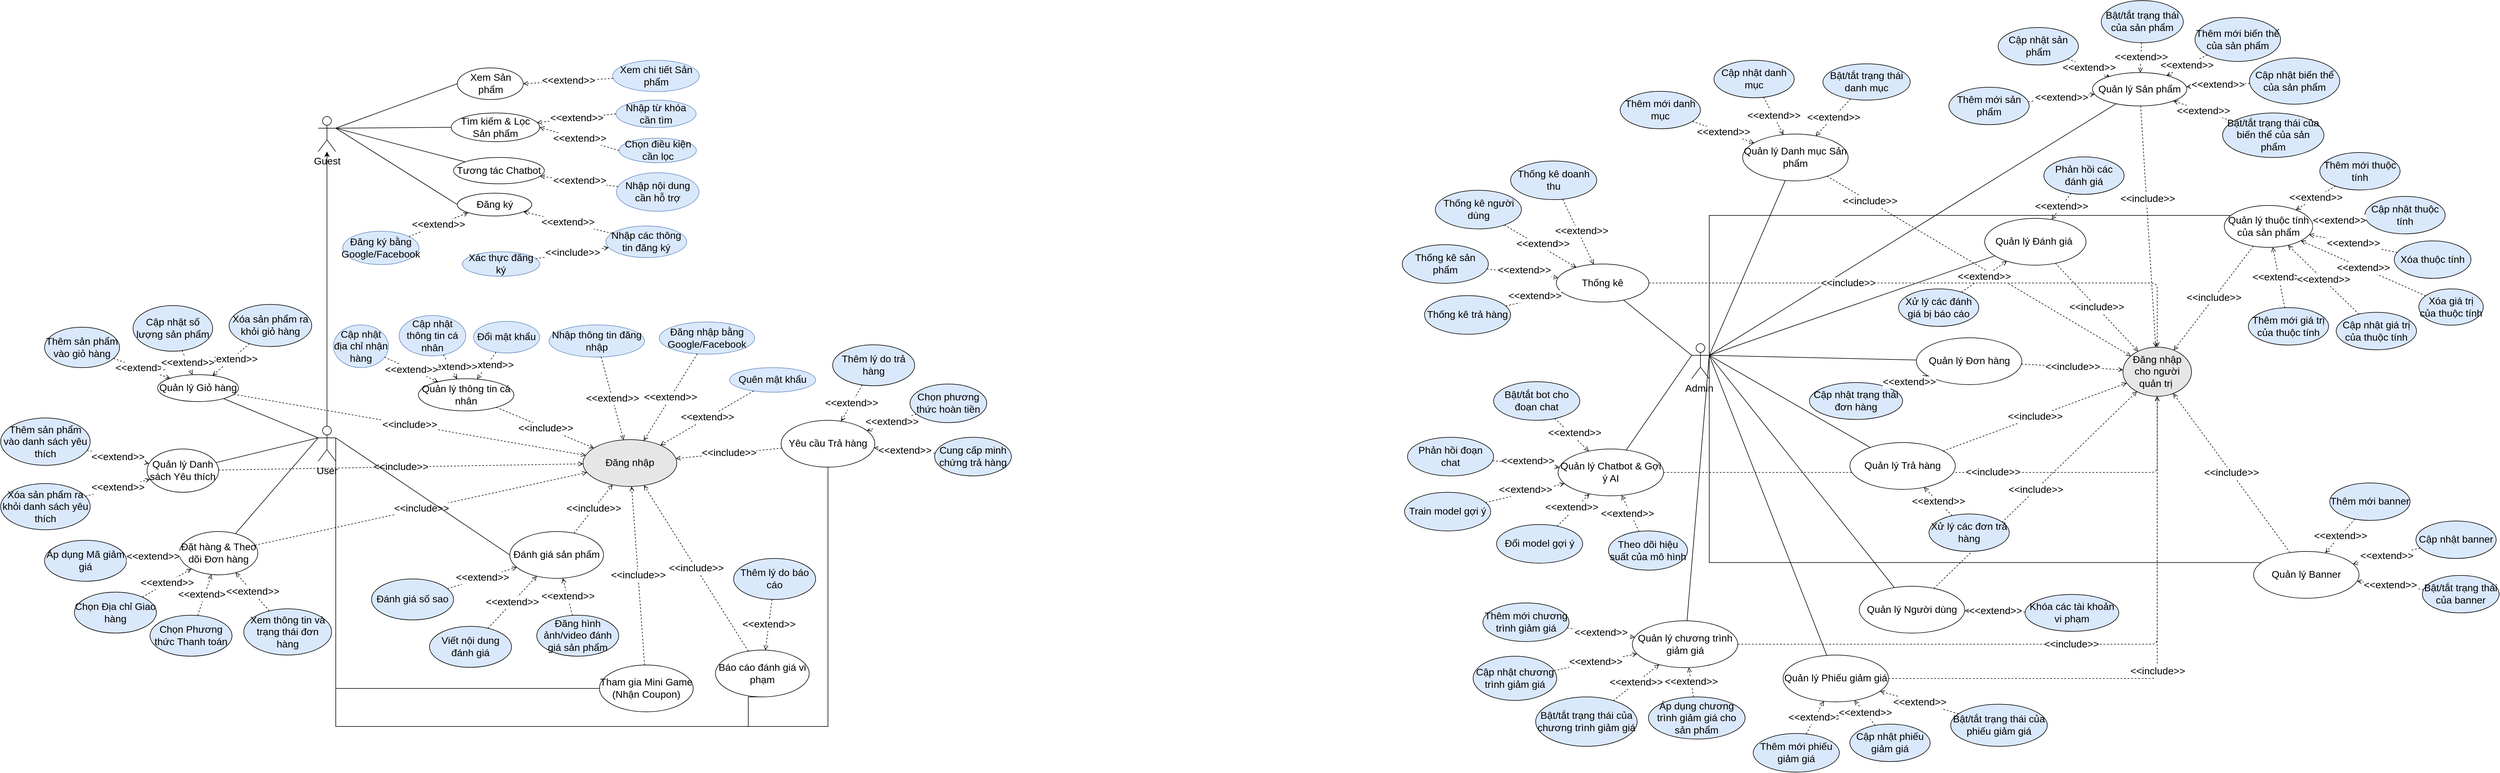 <mxfile version="27.1.3">
  <diagram name="Sơ đồ Use Case" id="UC_Diagram_Page1">
    <mxGraphModel dx="286131" dy="130020" grid="0" gridSize="10" guides="1" tooltips="1" connect="1" arrows="1" fold="1" page="0" pageScale="1" pageWidth="2339" pageHeight="1654" background="#ffffff" math="0" shadow="0">
      <root>
        <mxCell id="0" />
        <mxCell id="1" parent="0" />
        <mxCell id="inc_QT_QLDanhMuc_Auth" value="&amp;lt;&amp;lt;include&amp;gt;&amp;gt;" style="edgeStyle=none;html=1;endArrow=open;dashed=1;endFill=0;align=center;verticalAlign=middle;fontSize=17;fontStyle=0" parent="1" source="uc_QT_QLDanhMuc" target="mXaBd0uo6MnOczMmo5w1-60" edge="1">
          <mxGeometry x="-0.719" relative="1" as="geometry">
            <mxPoint x="2481" y="278" as="targetPoint" />
            <mxPoint as="offset" />
          </mxGeometry>
        </mxCell>
        <mxCell id="inc_KH_BaoCaoBL_Auth" value="&amp;lt;&amp;lt;include&amp;gt;&amp;gt;" style="edgeStyle=none;html=1;endArrow=open;dashed=1;endFill=0;align=center;verticalAlign=middle;fontSize=17;fontStyle=0" parent="1" source="uc_KH_BaoCaoBinhLuan" target="uc_Chung_DangNhap" edge="1">
          <mxGeometry relative="1" as="geometry" />
        </mxCell>
        <mxCell id="inc_KH_MiniGame_Auth" value="&amp;lt;&amp;lt;include&amp;gt;&amp;gt;" style="edgeStyle=none;html=1;endArrow=open;dashed=1;endFill=0;align=center;verticalAlign=middle;fontSize=17;fontStyle=0" parent="1" source="uc_KH_MiniGame" target="uc_Chung_DangNhap" edge="1">
          <mxGeometry relative="1" as="geometry" />
        </mxCell>
        <mxCell id="inc_KH_DanhGia_Auth" value="&amp;lt;&amp;lt;include&amp;gt;&amp;gt;" style="edgeStyle=none;html=1;endArrow=open;dashed=1;endFill=0;align=center;verticalAlign=middle;fontSize=17;fontStyle=0" parent="1" source="uc_KH_DanhGiaBinhLuan" target="uc_Chung_DangNhap" edge="1">
          <mxGeometry relative="1" as="geometry" />
        </mxCell>
        <mxCell id="inc_QT_QLSanPham_Auth" value="&amp;lt;&amp;lt;include&amp;gt;&amp;gt;" style="edgeStyle=none;html=1;endArrow=open;dashed=1;endFill=0;align=center;verticalAlign=middle;fontSize=17;fontStyle=0" parent="1" source="uc_QT_QLSanPham" target="mXaBd0uo6MnOczMmo5w1-60" edge="1">
          <mxGeometry x="-0.224" y="2" relative="1" as="geometry">
            <mxPoint x="2533" y="332" as="targetPoint" />
            <mxPoint y="-1" as="offset" />
          </mxGeometry>
        </mxCell>
        <mxCell id="uc_Chung_DangNhap" value="Đăng nhập" style="ellipse;whiteSpace=wrap;html=1;align=center;fillColor=#e6e6e6;fontSize=17;fontStyle=0" parent="1" vertex="1">
          <mxGeometry x="414" y="704" width="160" height="80" as="geometry" />
        </mxCell>
        <mxCell id="uc_Guest_DangKy" value="Đăng ký" style="ellipse;whiteSpace=wrap;html=1;align=center;fontSize=17;fontStyle=0" parent="1" vertex="1">
          <mxGeometry x="199.5" y="283" width="127" height="39" as="geometry" />
        </mxCell>
        <mxCell id="uc_KH_XemDuyetSP" value="Xem Sản phẩm" style="ellipse;whiteSpace=wrap;html=1;align=center;fontSize=17;fontStyle=0" parent="1" vertex="1">
          <mxGeometry x="199.5" y="69" width="112.5" height="54" as="geometry" />
        </mxCell>
        <mxCell id="uc_KH_TimKiemLocSP" value="Tìm kiếm &amp;amp; Lọc Sản phẩm" style="ellipse;whiteSpace=wrap;html=1;align=center;fontSize=17;fontStyle=0" parent="1" vertex="1">
          <mxGeometry x="189" y="146" width="151" height="49" as="geometry" />
        </mxCell>
        <mxCell id="uc_KH_QuanLyGioHang" value="Quản lý Giỏ hàng" style="ellipse;whiteSpace=wrap;html=1;align=center;fontSize=17;fontStyle=0" parent="1" vertex="1">
          <mxGeometry x="-312" y="593" width="138" height="46" as="geometry" />
        </mxCell>
        <mxCell id="uc_KH_QuanLyYeuThich" value="Quản lý Danh sách Yêu thích" style="ellipse;whiteSpace=wrap;html=1;align=center;fontSize=17;fontStyle=0" parent="1" vertex="1">
          <mxGeometry x="-330" y="720" width="122" height="74" as="geometry" />
        </mxCell>
        <mxCell id="uc_KH_DatHangTheoDoi" value="Đặt hàng &amp;amp; Theo dõi Đơn hàng" style="ellipse;whiteSpace=wrap;html=1;align=center;fontSize=17;fontStyle=0" parent="1" vertex="1">
          <mxGeometry x="-275" y="861" width="134" height="74" as="geometry" />
        </mxCell>
        <mxCell id="uc_KH_ApDungMaGiamGia" value="Áp dụng Mã giảm giá" style="ellipse;whiteSpace=wrap;html=1;align=center;fillColor=#dae8fc;fontSize=17;fontStyle=0" parent="1" vertex="1">
          <mxGeometry x="-505" y="876" width="140" height="70" as="geometry" />
        </mxCell>
        <mxCell id="uc_KH_ChonPhuongThucThanhToan" value="Chọn Phương thức Thanh toán" style="ellipse;whiteSpace=wrap;html=1;align=center;fillColor=#dae8fc;fontSize=17;fontStyle=0" parent="1" vertex="1">
          <mxGeometry x="-325" y="1004" width="140" height="70" as="geometry" />
        </mxCell>
        <mxCell id="uc_KH_ChonDiaChiGiaoHang" value="Chọn Địa chỉ Giao hàng" style="ellipse;whiteSpace=wrap;html=1;align=center;fillColor=#dae8fc;fontSize=17;fontStyle=0" parent="1" vertex="1">
          <mxGeometry x="-454" y="964.5" width="140" height="70" as="geometry" />
        </mxCell>
        <mxCell id="uc_KH_DanhGiaBinhLuan" value="Đánh giá sản phẩm" style="ellipse;whiteSpace=wrap;html=1;align=center;fontSize=17;fontStyle=0" parent="1" vertex="1">
          <mxGeometry x="289" y="861" width="160" height="80" as="geometry" />
        </mxCell>
        <mxCell id="uc_KH_BaoCaoBinhLuan" value="Báo cáo đánh giá vi phạm" style="ellipse;whiteSpace=wrap;html=1;align=center;fontSize=17;fontStyle=0" parent="1" vertex="1">
          <mxGeometry x="640" y="1063.5" width="160" height="80" as="geometry" />
        </mxCell>
        <mxCell id="uc_KH_YeuCauTraHang" value="Yêu cầu Trả hàng" style="ellipse;whiteSpace=wrap;html=1;align=center;fontSize=17;fontStyle=0" parent="1" vertex="1">
          <mxGeometry x="752" y="671" width="160" height="80" as="geometry" />
        </mxCell>
        <mxCell id="uc_KH_MiniGame" value="Tham gia Mini Game (Nhận Coupon)" style="ellipse;whiteSpace=wrap;html=1;align=center;fontSize=17;fontStyle=0" parent="1" vertex="1">
          <mxGeometry x="442" y="1089" width="160" height="80" as="geometry" />
        </mxCell>
        <mxCell id="uc_KH_TuongTacChatbot" value="Tương tác Chatbot" style="ellipse;whiteSpace=wrap;html=1;align=center;fontSize=17;fontStyle=0" parent="1" vertex="1">
          <mxGeometry x="193" y="222" width="155" height="45" as="geometry" />
        </mxCell>
        <mxCell id="uc_QT_QLDanhMuc" value="Quản lý Danh mục Sản phẩm" style="ellipse;whiteSpace=wrap;html=1;align=center;fontSize=17;fontStyle=0" parent="1" vertex="1">
          <mxGeometry x="2393" y="182" width="180" height="80" as="geometry" />
        </mxCell>
        <mxCell id="uc_QT_QLSanPham" value="Quản lý Sản phẩm" style="ellipse;whiteSpace=wrap;html=1;align=center;fontSize=17;fontStyle=0" parent="1" vertex="1">
          <mxGeometry x="2990" y="77" width="161" height="57" as="geometry" />
        </mxCell>
        <mxCell id="uc_QT_QLBinhLuan" value="Quản lý Đánh giá&amp;nbsp;" style="ellipse;whiteSpace=wrap;html=1;align=center;fontSize=17;fontStyle=0" parent="1" vertex="1">
          <mxGeometry x="2806" y="326" width="173" height="80" as="geometry" />
        </mxCell>
        <mxCell id="uc_QT_QLDonHang" value="Quản lý Đơn hàng" style="ellipse;whiteSpace=wrap;html=1;align=center;fontSize=17;fontStyle=0" parent="1" vertex="1">
          <mxGeometry x="2689.5" y="530" width="180" height="80" as="geometry" />
        </mxCell>
        <mxCell id="uc_QT_QLNguoiDung" value="Quản lý Người dùng" style="ellipse;whiteSpace=wrap;html=1;align=center;fontSize=17;fontStyle=0" parent="1" vertex="1">
          <mxGeometry x="2592" y="954.5" width="180" height="80" as="geometry" />
        </mxCell>
        <mxCell id="uc_QT_QLCoupon" value="Quản lý Phiếu giảm giá" style="ellipse;whiteSpace=wrap;html=1;align=center;fontSize=17;fontStyle=0" parent="1" vertex="1">
          <mxGeometry x="2462" y="1072" width="180" height="80" as="geometry" />
        </mxCell>
        <mxCell id="uc_QT_QLChatbotAI" value="Quản lý Chatbot &amp;amp; Gợi ý AI" style="ellipse;whiteSpace=wrap;html=1;align=center;fontSize=17;fontStyle=0" parent="1" vertex="1">
          <mxGeometry x="2078" y="720" width="180" height="80" as="geometry" />
        </mxCell>
        <mxCell id="assoc_Guest_XemDuyetSP" style="edgeStyle=none;html=1;endArrow=none;endFill=0;fontSize=17;fontStyle=0" parent="1" target="uc_KH_XemDuyetSP" edge="1" />
        <mxCell id="assoc_Guest_TimKiemLocSP" style="edgeStyle=none;html=1;endArrow=none;endFill=0;fontSize=17;fontStyle=0" parent="1" target="uc_KH_TimKiemLocSP" edge="1" />
        <mxCell id="assoc_Guest_TuongTacChatbot" style="edgeStyle=none;html=1;endArrow=none;endFill=0;fontSize=17;fontStyle=0" parent="1" target="uc_KH_TuongTacChatbot" edge="1" />
        <mxCell id="assoc_Guest_GuiLienHe" style="edgeStyle=none;html=1;endArrow=none;endFill=0;fontSize=17;fontStyle=0" parent="1" edge="1" />
        <mxCell id="assoc_Guest_DangKy" style="edgeStyle=none;html=1;endArrow=none;endFill=0;fontSize=17;fontStyle=0" parent="1" target="uc_Guest_DangKy" edge="1" />
        <mxCell id="assoc_Guest_DangNhap" style="edgeStyle=none;html=1;endArrow=none;endFill=0;fontSize=17;fontStyle=0" parent="1" target="uc_Chung_DangNhap" edge="1" />
        <mxCell id="assoc_KH_1" style="edgeStyle=none;html=1;endArrow=none;endFill=0;fontSize=17;fontStyle=0" parent="1" target="uc_KH_XemDuyetSP" edge="1" />
        <mxCell id="assoc_KH_2" style="edgeStyle=none;html=1;endArrow=none;endFill=0;fontSize=17;fontStyle=0" parent="1" target="uc_KH_TimKiemLocSP" edge="1" />
        <mxCell id="assoc_KH_3" style="edgeStyle=none;html=1;endArrow=none;endFill=0;fontSize=17;fontStyle=0" parent="1" target="uc_KH_QuanLyGioHang" edge="1" />
        <mxCell id="assoc_KH_4" style="edgeStyle=none;html=1;endArrow=none;endFill=0;fontSize=17;fontStyle=0" parent="1" target="uc_KH_QuanLyYeuThich" edge="1" />
        <mxCell id="assoc_KH_5" style="edgeStyle=none;html=1;endArrow=none;endFill=0;fontSize=17;fontStyle=0" parent="1" target="uc_KH_DatHangTheoDoi" edge="1" />
        <mxCell id="assoc_KH_6" style="edgeStyle=none;html=1;endArrow=none;endFill=0;fontSize=17;fontStyle=0" parent="1" target="uc_KH_DanhGiaBinhLuan" edge="1" />
        <mxCell id="assoc_KH_7" style="edgeStyle=none;html=1;endArrow=none;endFill=0;fontSize=17;fontStyle=0" parent="1" target="uc_KH_BaoCaoBinhLuan" edge="1" />
        <mxCell id="assoc_KH_8" style="edgeStyle=none;html=1;endArrow=none;endFill=0;fontSize=17;fontStyle=0" parent="1" target="uc_KH_YeuCauTraHang" edge="1" />
        <mxCell id="assoc_KH_9" style="edgeStyle=none;html=1;endArrow=none;endFill=0;fontSize=17;fontStyle=0" parent="1" target="uc_KH_MiniGame" edge="1" />
        <mxCell id="assoc_KH_10" style="edgeStyle=none;html=1;endArrow=none;endFill=0;fontSize=17;fontStyle=0" parent="1" target="uc_KH_TuongTacChatbot" edge="1" />
        <mxCell id="assoc_KH_DangNhap" style="edgeStyle=none;html=1;endArrow=none;endFill=0;fontSize=17;fontStyle=0" parent="1" target="uc_Chung_DangNhap" edge="1" />
        <mxCell id="assoc_QT_1" style="edgeStyle=none;html=1;endArrow=none;endFill=0;fontSize=17;fontStyle=0" parent="1" target="uc_QT_QLDanhMuc" edge="1" />
        <mxCell id="assoc_QT_2" style="edgeStyle=none;html=1;endArrow=none;endFill=0;fontSize=17;fontStyle=0" parent="1" target="uc_QT_QLSanPham" edge="1" />
        <mxCell id="assoc_QT_3" style="edgeStyle=none;html=1;endArrow=none;endFill=0;fontSize=17;fontStyle=0" parent="1" target="uc_QT_QLBinhLuan" edge="1" />
        <mxCell id="assoc_QT_4" style="edgeStyle=none;html=1;endArrow=none;endFill=0;fontSize=17;fontStyle=0" parent="1" target="uc_QT_QLDonHang" edge="1" />
        <mxCell id="assoc_QT_5" style="edgeStyle=none;html=1;endArrow=none;endFill=0;fontSize=17;fontStyle=0" parent="1" target="uc_QT_QLNguoiDung" edge="1" />
        <mxCell id="assoc_QT_6" style="edgeStyle=none;html=1;endArrow=none;endFill=0;fontSize=17;fontStyle=0" parent="1" target="uc_QT_QLCoupon" edge="1" />
        <mxCell id="assoc_QT_7" style="edgeStyle=none;html=1;endArrow=none;endFill=0;fontSize=17;fontStyle=0" parent="1" target="uc_QT_QLMiniGame" edge="1" />
        <mxCell id="assoc_QT_8" style="edgeStyle=none;html=1;endArrow=none;endFill=0;fontSize=17;fontStyle=0" parent="1" target="uc_QT_QLChatbotAI" edge="1" />
        <mxCell id="assoc_QT_DangNhap" style="edgeStyle=none;html=1;endArrow=none;endFill=0;fontSize=17;fontStyle=0" parent="1" target="uc_Chung_DangNhap" edge="1" />
        <mxCell id="inc_KH_GioHang_Auth" value="&amp;lt;&amp;lt;include&amp;gt;&amp;gt;" style="edgeStyle=none;html=1;endArrow=open;dashed=1;endFill=0;align=center;verticalAlign=middle;fontSize=17;fontStyle=0" parent="1" source="uc_KH_QuanLyGioHang" target="uc_Chung_DangNhap" edge="1">
          <mxGeometry relative="1" as="geometry" />
        </mxCell>
        <mxCell id="inc_KH_YeuThich_Auth" value="&amp;lt;&amp;lt;include&amp;gt;&amp;gt;" style="edgeStyle=none;html=1;endArrow=open;dashed=1;endFill=0;align=center;verticalAlign=middle;fontSize=17;fontStyle=0" parent="1" source="uc_KH_QuanLyYeuThich" target="uc_Chung_DangNhap" edge="1">
          <mxGeometry relative="1" as="geometry" />
        </mxCell>
        <mxCell id="inc_KH_DatHang_Auth" value="&amp;lt;&amp;lt;include&amp;gt;&amp;gt;" style="edgeStyle=none;html=1;endArrow=open;dashed=1;endFill=0;align=center;verticalAlign=middle;fontSize=17;fontStyle=0" parent="1" source="uc_KH_DatHangTheoDoi" target="uc_Chung_DangNhap" edge="1">
          <mxGeometry relative="1" as="geometry" />
        </mxCell>
        <mxCell id="inc_KH_TraHang_Auth" value="&amp;lt;&amp;lt;include&amp;gt;&amp;gt;" style="edgeStyle=none;html=1;endArrow=open;dashed=1;endFill=0;align=center;verticalAlign=middle;fontSize=17;fontStyle=0" parent="1" source="uc_KH_YeuCauTraHang" target="uc_Chung_DangNhap" edge="1">
          <mxGeometry relative="1" as="geometry" />
        </mxCell>
        <mxCell id="inc_QT_QLBinhLuan_Auth" value="&amp;lt;&amp;lt;include&amp;gt;&amp;gt;" style="edgeStyle=none;html=1;endArrow=open;dashed=1;endFill=0;align=center;verticalAlign=middle;fontSize=17;fontStyle=0" parent="1" source="uc_QT_QLBinhLuan" target="mXaBd0uo6MnOczMmo5w1-60" edge="1">
          <mxGeometry relative="1" as="geometry">
            <mxPoint x="2526" y="373" as="targetPoint" />
          </mxGeometry>
        </mxCell>
        <mxCell id="inc_QT_QLDonHang_Auth" value="&amp;lt;&amp;lt;include&amp;gt;&amp;gt;" style="edgeStyle=none;html=1;endArrow=open;dashed=1;endFill=0;align=center;verticalAlign=middle;fontSize=17;fontStyle=0" parent="1" source="uc_QT_QLDonHang" target="mXaBd0uo6MnOczMmo5w1-60" edge="1">
          <mxGeometry relative="1" as="geometry">
            <mxPoint x="2546" y="498" as="targetPoint" />
          </mxGeometry>
        </mxCell>
        <mxCell id="inc_QT_QLNguoiDung_Auth" value="&amp;lt;&amp;lt;include&amp;gt;&amp;gt;" style="edgeStyle=none;html=1;endArrow=open;dashed=1;endFill=0;align=center;verticalAlign=middle;fontSize=17;fontStyle=0" parent="1" source="uc_QT_QLNguoiDung" target="mXaBd0uo6MnOczMmo5w1-60" edge="1">
          <mxGeometry relative="1" as="geometry">
            <mxPoint x="2517" y="565" as="targetPoint" />
          </mxGeometry>
        </mxCell>
        <mxCell id="inc_QT_QLCoupon_Auth" value="&amp;lt;&amp;lt;include&amp;gt;&amp;gt;" style="edgeStyle=orthogonalEdgeStyle;html=1;endArrow=open;dashed=1;endFill=0;align=center;verticalAlign=middle;fontSize=17;fontStyle=0" parent="1" source="uc_QT_QLCoupon" target="mXaBd0uo6MnOczMmo5w1-60" edge="1">
          <mxGeometry relative="1" as="geometry">
            <mxPoint x="2526" y="644" as="targetPoint" />
          </mxGeometry>
        </mxCell>
        <mxCell id="inc_QT_QLChatbotAI_Auth" value="&amp;lt;&amp;lt;include&amp;gt;&amp;gt;" style="edgeStyle=orthogonalEdgeStyle;html=1;endArrow=open;dashed=1;endFill=0;align=center;verticalAlign=middle;fontSize=17;fontStyle=0" parent="1" source="uc_QT_QLChatbotAI" target="mXaBd0uo6MnOczMmo5w1-60" edge="1">
          <mxGeometry x="0.155" relative="1" as="geometry">
            <mxPoint x="2502" y="716" as="targetPoint" />
            <mxPoint as="offset" />
          </mxGeometry>
        </mxCell>
        <mxCell id="ext_DatHang_ApDungCoupon" value="&amp;lt;&amp;lt;extend&amp;gt;&amp;gt;" style="edgeStyle=none;html=1;endArrow=open;dashed=1;endFill=0;align=center;verticalAlign=middle;fontSize=17;fontStyle=0" parent="1" source="uc_KH_ApDungMaGiamGia" target="uc_KH_DatHangTheoDoi" edge="1">
          <mxGeometry relative="1" as="geometry" />
        </mxCell>
        <mxCell id="ext_DatHang_ChonThanhToan" value="&amp;lt;&amp;lt;extend&amp;gt;&amp;gt;" style="edgeStyle=none;html=1;endArrow=open;dashed=1;endFill=0;align=center;verticalAlign=middle;fontSize=17;fontStyle=0" parent="1" source="uc_KH_ChonPhuongThucThanhToan" target="uc_KH_DatHangTheoDoi" edge="1">
          <mxGeometry relative="1" as="geometry" />
        </mxCell>
        <mxCell id="ext_DatHang_ChonDiaChi" value="&amp;lt;&amp;lt;extend&amp;gt;&amp;gt;" style="edgeStyle=none;html=1;endArrow=open;dashed=1;endFill=0;align=center;verticalAlign=middle;fontSize=17;fontStyle=0" parent="1" source="uc_KH_ChonDiaChiGiaoHang" target="uc_KH_DatHangTheoDoi" edge="1">
          <mxGeometry relative="1" as="geometry" />
        </mxCell>
        <mxCell id="bZHPp_LRqNR_1T2YL22--10" style="rounded=0;orthogonalLoop=1;jettySize=auto;html=1;exitX=1;exitY=0.333;exitDx=0;exitDy=0;exitPerimeter=0;entryX=0;entryY=0.5;entryDx=0;entryDy=0;endArrow=none;startFill=0;fontSize=17;fontStyle=0" parent="1" source="bZHPp_LRqNR_1T2YL22--1" target="uc_KH_XemDuyetSP" edge="1">
          <mxGeometry relative="1" as="geometry" />
        </mxCell>
        <mxCell id="bZHPp_LRqNR_1T2YL22--11" style="rounded=0;orthogonalLoop=1;jettySize=auto;html=1;exitX=1;exitY=0.333;exitDx=0;exitDy=0;exitPerimeter=0;entryX=0;entryY=0.5;entryDx=0;entryDy=0;endArrow=none;startFill=0;fontSize=17;fontStyle=0" parent="1" source="bZHPp_LRqNR_1T2YL22--1" target="uc_KH_TimKiemLocSP" edge="1">
          <mxGeometry relative="1" as="geometry" />
        </mxCell>
        <mxCell id="bZHPp_LRqNR_1T2YL22--12" style="rounded=0;orthogonalLoop=1;jettySize=auto;html=1;exitX=1;exitY=0.333;exitDx=0;exitDy=0;exitPerimeter=0;entryX=0;entryY=0.5;entryDx=0;entryDy=0;endArrow=none;startFill=0;fontSize=17;fontStyle=0" parent="1" source="bZHPp_LRqNR_1T2YL22--1" target="uc_Guest_DangKy" edge="1">
          <mxGeometry relative="1" as="geometry" />
        </mxCell>
        <mxCell id="dsfzU4F2nD2IxD1ETmy1-1" style="rounded=0;orthogonalLoop=1;jettySize=auto;html=1;exitX=1;exitY=0.333;exitDx=0;exitDy=0;exitPerimeter=0;endArrow=none;startFill=0;fontSize=17;fontStyle=0" edge="1" parent="1" source="bZHPp_LRqNR_1T2YL22--1" target="uc_KH_TuongTacChatbot">
          <mxGeometry relative="1" as="geometry" />
        </mxCell>
        <mxCell id="bZHPp_LRqNR_1T2YL22--1" value="Guest" style="shape=umlActor;verticalLabelPosition=bottom;verticalAlign=top;html=1;outlineConnect=0;fontSize=17;fontStyle=0" parent="1" vertex="1">
          <mxGeometry x="-38" y="152" width="30" height="60" as="geometry" />
        </mxCell>
        <mxCell id="bZHPp_LRqNR_1T2YL22--7" style="rounded=0;orthogonalLoop=1;jettySize=auto;html=1;exitX=0.5;exitY=0.5;exitDx=0;exitDy=0;exitPerimeter=0;fontSize=17;fontStyle=0" parent="1" source="bZHPp_LRqNR_1T2YL22--2" target="bZHPp_LRqNR_1T2YL22--1" edge="1">
          <mxGeometry relative="1" as="geometry">
            <mxPoint x="-21.294" y="237.651" as="targetPoint" />
          </mxGeometry>
        </mxCell>
        <mxCell id="bZHPp_LRqNR_1T2YL22--14" style="rounded=0;orthogonalLoop=1;jettySize=auto;html=1;exitX=0;exitY=0.333;exitDx=0;exitDy=0;exitPerimeter=0;endArrow=none;startFill=0;fontSize=17;fontStyle=0" parent="1" source="bZHPp_LRqNR_1T2YL22--2" target="uc_KH_QuanLyGioHang" edge="1">
          <mxGeometry relative="1" as="geometry" />
        </mxCell>
        <mxCell id="bZHPp_LRqNR_1T2YL22--15" style="rounded=0;orthogonalLoop=1;jettySize=auto;html=1;exitX=0;exitY=0.333;exitDx=0;exitDy=0;exitPerimeter=0;endArrow=none;startFill=0;fontSize=17;fontStyle=0" parent="1" source="bZHPp_LRqNR_1T2YL22--2" target="uc_KH_QuanLyYeuThich" edge="1">
          <mxGeometry relative="1" as="geometry" />
        </mxCell>
        <mxCell id="bZHPp_LRqNR_1T2YL22--16" style="rounded=0;orthogonalLoop=1;jettySize=auto;html=1;exitX=0;exitY=0.333;exitDx=0;exitDy=0;exitPerimeter=0;endArrow=none;startFill=0;fontSize=17;fontStyle=0" parent="1" source="bZHPp_LRqNR_1T2YL22--2" target="uc_KH_DatHangTheoDoi" edge="1">
          <mxGeometry relative="1" as="geometry" />
        </mxCell>
        <mxCell id="bZHPp_LRqNR_1T2YL22--17" style="rounded=0;orthogonalLoop=1;jettySize=auto;html=1;exitX=1;exitY=0.333;exitDx=0;exitDy=0;exitPerimeter=0;entryX=0;entryY=0.5;entryDx=0;entryDy=0;endArrow=none;startFill=0;fontSize=17;fontStyle=0" parent="1" source="bZHPp_LRqNR_1T2YL22--2" target="uc_KH_DanhGiaBinhLuan" edge="1">
          <mxGeometry relative="1" as="geometry" />
        </mxCell>
        <mxCell id="bZHPp_LRqNR_1T2YL22--18" style="rounded=0;orthogonalLoop=1;jettySize=auto;html=1;exitX=1;exitY=0.333;exitDx=0;exitDy=0;exitPerimeter=0;entryX=0;entryY=0.5;entryDx=0;entryDy=0;endArrow=none;startFill=0;edgeStyle=orthogonalEdgeStyle;fontSize=17;fontStyle=0" parent="1" source="bZHPp_LRqNR_1T2YL22--2" target="uc_KH_MiniGame" edge="1">
          <mxGeometry relative="1" as="geometry">
            <Array as="points">
              <mxPoint x="-8" y="1129" />
            </Array>
          </mxGeometry>
        </mxCell>
        <mxCell id="bZHPp_LRqNR_1T2YL22--19" style="edgeStyle=orthogonalEdgeStyle;rounded=0;orthogonalLoop=1;jettySize=auto;html=1;exitX=1;exitY=0.333;exitDx=0;exitDy=0;exitPerimeter=0;entryX=0.5;entryY=1;entryDx=0;entryDy=0;endArrow=none;startFill=0;fontSize=17;fontStyle=0" parent="1" source="bZHPp_LRqNR_1T2YL22--2" target="uc_KH_BaoCaoBinhLuan" edge="1">
          <mxGeometry relative="1" as="geometry">
            <Array as="points">
              <mxPoint x="-8" y="1194" />
              <mxPoint x="696" y="1194" />
            </Array>
          </mxGeometry>
        </mxCell>
        <mxCell id="bZHPp_LRqNR_1T2YL22--20" style="edgeStyle=orthogonalEdgeStyle;rounded=0;orthogonalLoop=1;jettySize=auto;html=1;exitX=1;exitY=0.333;exitDx=0;exitDy=0;exitPerimeter=0;entryX=0.5;entryY=1;entryDx=0;entryDy=0;endArrow=none;startFill=0;fontSize=17;fontStyle=0" parent="1" source="bZHPp_LRqNR_1T2YL22--2" target="uc_KH_YeuCauTraHang" edge="1">
          <mxGeometry relative="1" as="geometry">
            <Array as="points">
              <mxPoint x="-8" y="1194" />
              <mxPoint x="832" y="1194" />
            </Array>
          </mxGeometry>
        </mxCell>
        <mxCell id="bZHPp_LRqNR_1T2YL22--2" value="User" style="shape=umlActor;verticalLabelPosition=bottom;verticalAlign=top;html=1;outlineConnect=0;fontSize=17;fontStyle=0" parent="1" vertex="1">
          <mxGeometry x="-38" y="681" width="30" height="60" as="geometry" />
        </mxCell>
        <mxCell id="bZHPp_LRqNR_1T2YL22--21" style="rounded=0;orthogonalLoop=1;jettySize=auto;html=1;exitX=1;exitY=0.333;exitDx=0;exitDy=0;exitPerimeter=0;endArrow=none;startFill=0;fontSize=17;fontStyle=0" parent="1" source="bZHPp_LRqNR_1T2YL22--3" target="uc_QT_QLDanhMuc" edge="1">
          <mxGeometry relative="1" as="geometry" />
        </mxCell>
        <mxCell id="bZHPp_LRqNR_1T2YL22--22" style="rounded=0;orthogonalLoop=1;jettySize=auto;html=1;exitX=1;exitY=0.333;exitDx=0;exitDy=0;exitPerimeter=0;endArrow=none;startFill=0;fontSize=17;fontStyle=0" parent="1" source="bZHPp_LRqNR_1T2YL22--3" target="uc_QT_QLSanPham" edge="1">
          <mxGeometry relative="1" as="geometry" />
        </mxCell>
        <mxCell id="bZHPp_LRqNR_1T2YL22--23" style="rounded=0;orthogonalLoop=1;jettySize=auto;html=1;exitX=1;exitY=0.333;exitDx=0;exitDy=0;exitPerimeter=0;endArrow=none;startFill=0;fontSize=17;fontStyle=0" parent="1" source="bZHPp_LRqNR_1T2YL22--3" target="uc_QT_QLBinhLuan" edge="1">
          <mxGeometry relative="1" as="geometry" />
        </mxCell>
        <mxCell id="bZHPp_LRqNR_1T2YL22--24" style="rounded=0;orthogonalLoop=1;jettySize=auto;html=1;exitX=1;exitY=0.333;exitDx=0;exitDy=0;exitPerimeter=0;endArrow=none;startFill=0;fontSize=17;fontStyle=0" parent="1" source="bZHPp_LRqNR_1T2YL22--3" target="uc_QT_QLDonHang" edge="1">
          <mxGeometry relative="1" as="geometry" />
        </mxCell>
        <mxCell id="bZHPp_LRqNR_1T2YL22--25" style="rounded=0;orthogonalLoop=1;jettySize=auto;html=1;exitX=1;exitY=0.333;exitDx=0;exitDy=0;exitPerimeter=0;endArrow=none;startFill=0;fontSize=17;fontStyle=0" parent="1" source="bZHPp_LRqNR_1T2YL22--3" target="uc_QT_QLNguoiDung" edge="1">
          <mxGeometry relative="1" as="geometry" />
        </mxCell>
        <mxCell id="bZHPp_LRqNR_1T2YL22--26" style="rounded=0;orthogonalLoop=1;jettySize=auto;html=1;exitX=1;exitY=0.333;exitDx=0;exitDy=0;exitPerimeter=0;endArrow=none;startFill=0;fontSize=17;fontStyle=0" parent="1" source="bZHPp_LRqNR_1T2YL22--3" target="uc_QT_QLCoupon" edge="1">
          <mxGeometry relative="1" as="geometry" />
        </mxCell>
        <mxCell id="bZHPp_LRqNR_1T2YL22--28" style="rounded=0;orthogonalLoop=1;jettySize=auto;html=1;endArrow=none;startFill=0;exitX=0;exitY=0.333;exitDx=0;exitDy=0;exitPerimeter=0;fontSize=17;fontStyle=0" parent="1" source="bZHPp_LRqNR_1T2YL22--3" target="uc_QT_QLChatbotAI" edge="1">
          <mxGeometry relative="1" as="geometry">
            <mxPoint x="2306" y="565" as="sourcePoint" />
          </mxGeometry>
        </mxCell>
        <mxCell id="bZHPp_LRqNR_1T2YL22--3" value="&amp;nbsp;Admin&amp;nbsp;&amp;nbsp;" style="shape=umlActor;verticalLabelPosition=bottom;verticalAlign=top;html=1;outlineConnect=0;fontSize=17;fontStyle=0" parent="1" vertex="1">
          <mxGeometry x="2306" y="540" width="30" height="60" as="geometry" />
        </mxCell>
        <mxCell id="alZd-eIXHh8OQlJvzOjG-1" value="Quên mật khẩu" style="ellipse;whiteSpace=wrap;html=1;align=center;fillColor=#dae8fc;strokeColor=#6c8ebf;fontSize=17;fontStyle=0" parent="1" vertex="1">
          <mxGeometry x="664" y="581" width="147" height="42" as="geometry" />
        </mxCell>
        <mxCell id="alZd-eIXHh8OQlJvzOjG-2" value="&amp;lt;&amp;lt;extend&amp;gt;&amp;gt;" style="edgeStyle=none;html=1;endArrow=open;dashed=1;endFill=0;align=center;verticalAlign=middle;fontSize=17;fontStyle=0" parent="1" source="alZd-eIXHh8OQlJvzOjG-1" target="uc_Chung_DangNhap" edge="1">
          <mxGeometry x="0.001" y="-1" relative="1" as="geometry">
            <mxPoint x="1" as="offset" />
            <mxPoint x="686" y="585" as="sourcePoint" />
            <mxPoint x="243" y="483" as="targetPoint" />
          </mxGeometry>
        </mxCell>
        <mxCell id="alZd-eIXHh8OQlJvzOjG-3" value="Đổi mật khẩu" style="ellipse;whiteSpace=wrap;html=1;align=center;fillColor=#dae8fc;strokeColor=#6c8ebf;fontSize=17;fontStyle=0" parent="1" vertex="1">
          <mxGeometry x="227" y="502" width="113" height="54" as="geometry" />
        </mxCell>
        <mxCell id="alZd-eIXHh8OQlJvzOjG-4" value="&amp;lt;&amp;lt;extend&amp;gt;&amp;gt;" style="edgeStyle=none;html=1;endArrow=open;dashed=1;endFill=0;align=center;verticalAlign=middle;fontSize=17;fontStyle=0" parent="1" source="alZd-eIXHh8OQlJvzOjG-3" target="mXaBd0uo6MnOczMmo5w1-23" edge="1">
          <mxGeometry x="0.001" y="-1" relative="1" as="geometry">
            <mxPoint x="1" as="offset" />
            <mxPoint x="599" y="792" as="sourcePoint" />
            <mxPoint x="144" y="657" as="targetPoint" />
          </mxGeometry>
        </mxCell>
        <mxCell id="mXaBd0uo6MnOczMmo5w1-4" value="Xem chi tiết Sản phẩm" style="ellipse;whiteSpace=wrap;html=1;align=center;fillColor=#dae8fc;strokeColor=#6c8ebf;fontSize=17;fontStyle=0" parent="1" vertex="1">
          <mxGeometry x="464.5" y="56" width="148" height="53.5" as="geometry" />
        </mxCell>
        <mxCell id="mXaBd0uo6MnOczMmo5w1-5" value="&amp;lt;&amp;lt;extend&amp;gt;&amp;gt;" style="edgeStyle=none;html=1;endArrow=open;dashed=1;endFill=0;align=center;verticalAlign=middle;entryX=1;entryY=0.5;entryDx=0;entryDy=0;fontSize=17;fontStyle=0" parent="1" source="mXaBd0uo6MnOczMmo5w1-4" target="uc_KH_XemDuyetSP" edge="1">
          <mxGeometry x="0.002" relative="1" as="geometry">
            <mxPoint x="895" y="-313" as="sourcePoint" />
            <mxPoint x="661" y="152" as="targetPoint" />
            <mxPoint as="offset" />
          </mxGeometry>
        </mxCell>
        <mxCell id="mXaBd0uo6MnOczMmo5w1-6" value="Nhập từ khóa cần tìm" style="ellipse;whiteSpace=wrap;html=1;align=center;fillColor=#dae8fc;strokeColor=#6c8ebf;fontSize=17;fontStyle=0" parent="1" vertex="1">
          <mxGeometry x="470" y="124" width="137" height="47" as="geometry" />
        </mxCell>
        <mxCell id="mXaBd0uo6MnOczMmo5w1-7" value="Chọn điều kiện cần lọc" style="ellipse;whiteSpace=wrap;html=1;align=center;fillColor=#dae8fc;strokeColor=#6c8ebf;fontSize=17;fontStyle=0" parent="1" vertex="1">
          <mxGeometry x="475.5" y="189" width="132" height="42" as="geometry" />
        </mxCell>
        <mxCell id="mXaBd0uo6MnOczMmo5w1-10" value="&amp;lt;&amp;lt;extend&amp;gt;&amp;gt;" style="edgeStyle=none;html=1;endArrow=open;dashed=1;endFill=0;align=center;verticalAlign=middle;exitX=0;exitY=0.5;exitDx=0;exitDy=0;fontSize=17;fontStyle=0" parent="1" source="mXaBd0uo6MnOczMmo5w1-6" target="uc_KH_TimKiemLocSP" edge="1">
          <mxGeometry x="0.002" relative="1" as="geometry">
            <mxPoint x="426" y="113" as="sourcePoint" />
            <mxPoint x="340" y="114" as="targetPoint" />
            <mxPoint as="offset" />
          </mxGeometry>
        </mxCell>
        <mxCell id="mXaBd0uo6MnOczMmo5w1-11" value="&amp;lt;&amp;lt;extend&amp;gt;&amp;gt;" style="edgeStyle=none;html=1;endArrow=open;dashed=1;endFill=0;align=center;verticalAlign=middle;entryX=1;entryY=0.5;entryDx=0;entryDy=0;exitX=0;exitY=0.5;exitDx=0;exitDy=0;fontSize=17;fontStyle=0" parent="1" source="mXaBd0uo6MnOczMmo5w1-7" target="uc_KH_TimKiemLocSP" edge="1">
          <mxGeometry x="0.002" relative="1" as="geometry">
            <mxPoint x="436" y="123" as="sourcePoint" />
            <mxPoint x="350" y="124" as="targetPoint" />
            <mxPoint as="offset" />
          </mxGeometry>
        </mxCell>
        <mxCell id="mXaBd0uo6MnOczMmo5w1-12" value="Nhập các thông tin đăng ký" style="ellipse;whiteSpace=wrap;html=1;align=center;fillColor=#dae8fc;strokeColor=#6c8ebf;fontSize=17;fontStyle=0" parent="1" vertex="1">
          <mxGeometry x="453" y="339" width="138" height="54" as="geometry" />
        </mxCell>
        <mxCell id="mXaBd0uo6MnOczMmo5w1-13" value="Xác thực đăng ký" style="ellipse;whiteSpace=wrap;html=1;align=center;fillColor=#dae8fc;strokeColor=#6c8ebf;fontSize=17;fontStyle=0" parent="1" vertex="1">
          <mxGeometry x="208" y="383" width="132" height="42" as="geometry" />
        </mxCell>
        <mxCell id="mXaBd0uo6MnOczMmo5w1-15" value="Đăng ký bằng Google/Facebook" style="ellipse;whiteSpace=wrap;html=1;align=center;fillColor=#dae8fc;strokeColor=#6c8ebf;fontSize=17;fontStyle=0" parent="1" vertex="1">
          <mxGeometry x="4" y="348" width="130" height="57" as="geometry" />
        </mxCell>
        <mxCell id="mXaBd0uo6MnOczMmo5w1-16" value="&amp;lt;&amp;lt;extend&amp;gt;&amp;gt;" style="edgeStyle=none;html=1;endArrow=open;dashed=1;endFill=0;align=center;verticalAlign=middle;entryX=0;entryY=1;entryDx=0;entryDy=0;fontSize=17;fontStyle=0" parent="1" source="mXaBd0uo6MnOczMmo5w1-15" target="uc_Guest_DangKy" edge="1">
          <mxGeometry x="0.002" relative="1" as="geometry">
            <mxPoint x="453" y="277" as="sourcePoint" />
            <mxPoint x="340" y="238" as="targetPoint" />
            <mxPoint as="offset" />
          </mxGeometry>
        </mxCell>
        <mxCell id="mXaBd0uo6MnOczMmo5w1-17" value="&amp;lt;&amp;lt;include&amp;gt;&amp;gt;" style="edgeStyle=none;html=1;endArrow=open;dashed=1;endFill=0;align=center;verticalAlign=middle;fontSize=17;fontStyle=0" parent="1" source="mXaBd0uo6MnOczMmo5w1-13" target="mXaBd0uo6MnOczMmo5w1-12" edge="1">
          <mxGeometry x="0.002" relative="1" as="geometry">
            <mxPoint x="149" y="372" as="sourcePoint" />
            <mxPoint x="222" y="319" as="targetPoint" />
            <mxPoint as="offset" />
          </mxGeometry>
        </mxCell>
        <mxCell id="mXaBd0uo6MnOczMmo5w1-18" value="&amp;lt;&amp;lt;extend&amp;gt;&amp;gt;" style="edgeStyle=none;html=1;endArrow=open;dashed=1;endFill=0;align=center;verticalAlign=middle;fontSize=17;fontStyle=0" parent="1" source="mXaBd0uo6MnOczMmo5w1-12" target="uc_Guest_DangKy" edge="1">
          <mxGeometry x="0.002" relative="1" as="geometry">
            <mxPoint x="276" y="382" as="sourcePoint" />
            <mxPoint x="326" y="313" as="targetPoint" />
            <mxPoint as="offset" />
          </mxGeometry>
        </mxCell>
        <mxCell id="mXaBd0uo6MnOczMmo5w1-19" value="Nhập thông tin đăng nhập" style="ellipse;whiteSpace=wrap;html=1;align=center;fillColor=#dae8fc;strokeColor=#6c8ebf;fontSize=17;fontStyle=0" parent="1" vertex="1">
          <mxGeometry x="356" y="508" width="163" height="55" as="geometry" />
        </mxCell>
        <mxCell id="mXaBd0uo6MnOczMmo5w1-20" value="Đăng nhập bằng Google/Facebook" style="ellipse;whiteSpace=wrap;html=1;align=center;fillColor=#dae8fc;strokeColor=#6c8ebf;fontSize=17;fontStyle=0" parent="1" vertex="1">
          <mxGeometry x="544" y="503" width="163" height="55" as="geometry" />
        </mxCell>
        <mxCell id="mXaBd0uo6MnOczMmo5w1-21" value="&amp;lt;&amp;lt;extend&amp;gt;&amp;gt;" style="edgeStyle=none;html=1;endArrow=open;dashed=1;endFill=0;align=center;verticalAlign=middle;fontSize=17;fontStyle=0" parent="1" source="mXaBd0uo6MnOczMmo5w1-19" target="uc_Chung_DangNhap" edge="1">
          <mxGeometry x="0.002" relative="1" as="geometry">
            <mxPoint x="619" y="523" as="sourcePoint" />
            <mxPoint x="295" y="335" as="targetPoint" />
            <mxPoint as="offset" />
          </mxGeometry>
        </mxCell>
        <mxCell id="mXaBd0uo6MnOczMmo5w1-22" value="&amp;lt;&amp;lt;extend&amp;gt;&amp;gt;" style="edgeStyle=none;html=1;endArrow=open;dashed=1;endFill=0;align=center;verticalAlign=middle;fontSize=17;fontStyle=0" parent="1" source="mXaBd0uo6MnOczMmo5w1-20" target="uc_Chung_DangNhap" edge="1">
          <mxGeometry x="0.002" relative="1" as="geometry">
            <mxPoint x="593" y="512" as="sourcePoint" />
            <mxPoint x="713" y="683" as="targetPoint" />
            <mxPoint as="offset" />
          </mxGeometry>
        </mxCell>
        <mxCell id="mXaBd0uo6MnOczMmo5w1-23" value="Quản lý thông tin cá nhân" style="ellipse;whiteSpace=wrap;html=1;align=center;fontSize=17;fontStyle=0" parent="1" vertex="1">
          <mxGeometry x="133" y="600" width="163" height="55" as="geometry" />
        </mxCell>
        <mxCell id="mXaBd0uo6MnOczMmo5w1-24" value="Cập nhật thông tin cá nhân" style="ellipse;whiteSpace=wrap;html=1;align=center;fillColor=#dae8fc;strokeColor=#6c8ebf;fontSize=17;fontStyle=0" parent="1" vertex="1">
          <mxGeometry x="100" y="492" width="114" height="69" as="geometry" />
        </mxCell>
        <mxCell id="mXaBd0uo6MnOczMmo5w1-25" value="Cập nhật địa chỉ nhận hàng" style="ellipse;whiteSpace=wrap;html=1;align=center;fillColor=#dae8fc;strokeColor=#6c8ebf;fontSize=17;fontStyle=0" parent="1" vertex="1">
          <mxGeometry x="-12" y="508" width="94" height="73" as="geometry" />
        </mxCell>
        <mxCell id="mXaBd0uo6MnOczMmo5w1-26" value="&amp;lt;&amp;lt;extend&amp;gt;&amp;gt;" style="edgeStyle=none;html=1;endArrow=open;dashed=1;endFill=0;align=center;verticalAlign=middle;fontSize=17;fontStyle=0" parent="1" source="mXaBd0uo6MnOczMmo5w1-24" target="mXaBd0uo6MnOczMmo5w1-23" edge="1">
          <mxGeometry x="0.001" y="-1" relative="1" as="geometry">
            <mxPoint x="1" as="offset" />
            <mxPoint x="-337" y="707" as="sourcePoint" />
            <mxPoint x="-232" y="704" as="targetPoint" />
          </mxGeometry>
        </mxCell>
        <mxCell id="mXaBd0uo6MnOczMmo5w1-27" value="&amp;lt;&amp;lt;extend&amp;gt;&amp;gt;" style="edgeStyle=none;html=1;endArrow=open;dashed=1;endFill=0;align=center;verticalAlign=middle;fontSize=17;fontStyle=0" parent="1" source="mXaBd0uo6MnOczMmo5w1-25" target="mXaBd0uo6MnOczMmo5w1-23" edge="1">
          <mxGeometry x="0.001" y="-1" relative="1" as="geometry">
            <mxPoint x="1" as="offset" />
            <mxPoint x="-304" y="748" as="sourcePoint" />
            <mxPoint x="-181" y="752" as="targetPoint" />
          </mxGeometry>
        </mxCell>
        <mxCell id="mXaBd0uo6MnOczMmo5w1-28" value="&amp;lt;&amp;lt;include&amp;gt;&amp;gt;" style="edgeStyle=none;html=1;endArrow=open;dashed=1;endFill=0;align=center;verticalAlign=middle;fontSize=17;fontStyle=0" parent="1" source="mXaBd0uo6MnOczMmo5w1-23" target="uc_Chung_DangNhap" edge="1">
          <mxGeometry x="0.001" y="-1" relative="1" as="geometry">
            <mxPoint x="1" as="offset" />
            <mxPoint x="310" y="604" as="sourcePoint" />
            <mxPoint x="461" y="720" as="targetPoint" />
          </mxGeometry>
        </mxCell>
        <mxCell id="mXaBd0uo6MnOczMmo5w1-31" value="Nhập nội dung cần hỗ trợ" style="ellipse;whiteSpace=wrap;html=1;align=center;fillColor=#dae8fc;strokeColor=#6c8ebf;fontSize=17;fontStyle=0" parent="1" vertex="1">
          <mxGeometry x="471" y="248" width="141" height="66" as="geometry" />
        </mxCell>
        <mxCell id="mXaBd0uo6MnOczMmo5w1-33" value="&amp;lt;&amp;lt;extend&amp;gt;&amp;gt;" style="edgeStyle=none;html=1;endArrow=open;dashed=1;endFill=0;align=center;verticalAlign=middle;fontSize=17;fontStyle=0" parent="1" source="mXaBd0uo6MnOczMmo5w1-31" target="uc_KH_TuongTacChatbot" edge="1">
          <mxGeometry x="0.001" y="-1" relative="1" as="geometry">
            <mxPoint x="1" as="offset" />
            <mxPoint x="626" y="212" as="sourcePoint" />
            <mxPoint x="716" y="252" as="targetPoint" />
          </mxGeometry>
        </mxCell>
        <mxCell id="mXaBd0uo6MnOczMmo5w1-34" value="Thêm sản phẩm vào danh sách yêu thích" style="ellipse;whiteSpace=wrap;html=1;align=center;fillColor=#dae8fc;fontSize=17;fontStyle=0" parent="1" vertex="1">
          <mxGeometry x="-580" y="667" width="153" height="81" as="geometry" />
        </mxCell>
        <mxCell id="mXaBd0uo6MnOczMmo5w1-35" value="Xóa sản phẩm ra khỏi danh sách yêu thích" style="ellipse;whiteSpace=wrap;html=1;align=center;fillColor=#dae8fc;fontSize=17;fontStyle=0" parent="1" vertex="1">
          <mxGeometry x="-580" y="779" width="153" height="79" as="geometry" />
        </mxCell>
        <mxCell id="mXaBd0uo6MnOczMmo5w1-37" value="&amp;lt;&amp;lt;extend&amp;gt;&amp;gt;" style="edgeStyle=none;html=1;endArrow=open;dashed=1;endFill=0;align=center;verticalAlign=middle;fontSize=17;fontStyle=0" parent="1" source="mXaBd0uo6MnOczMmo5w1-34" target="uc_KH_QuanLyYeuThich" edge="1">
          <mxGeometry relative="1" as="geometry">
            <mxPoint x="-269" y="720" as="targetPoint" />
          </mxGeometry>
        </mxCell>
        <mxCell id="mXaBd0uo6MnOczMmo5w1-38" value="&amp;lt;&amp;lt;extend&amp;gt;&amp;gt;" style="edgeStyle=none;html=1;endArrow=open;dashed=1;endFill=0;align=center;verticalAlign=middle;fontSize=17;fontStyle=0" parent="1" source="mXaBd0uo6MnOczMmo5w1-35" target="uc_KH_QuanLyYeuThich" edge="1">
          <mxGeometry x="0.004" relative="1" as="geometry">
            <mxPoint x="-421" y="743" as="targetPoint" />
            <mxPoint as="offset" />
          </mxGeometry>
        </mxCell>
        <mxCell id="mXaBd0uo6MnOczMmo5w1-40" value="Xóa sản phẩm ra khỏi giỏ hàng" style="ellipse;whiteSpace=wrap;html=1;align=center;fillColor=#dae8fc;fontSize=17;fontStyle=0" parent="1" vertex="1">
          <mxGeometry x="-190" y="473" width="141" height="72" as="geometry" />
        </mxCell>
        <mxCell id="mXaBd0uo6MnOczMmo5w1-41" value="Thêm sản phẩm vào giỏ hàng" style="ellipse;whiteSpace=wrap;html=1;align=center;fillColor=#dae8fc;fontSize=17;fontStyle=0" parent="1" vertex="1">
          <mxGeometry x="-505" y="512" width="128" height="69" as="geometry" />
        </mxCell>
        <mxCell id="mXaBd0uo6MnOczMmo5w1-42" value="Cập nhật số lượng sản phẩm" style="ellipse;whiteSpace=wrap;html=1;align=center;fillColor=#dae8fc;fontSize=17;fontStyle=0" parent="1" vertex="1">
          <mxGeometry x="-354" y="475" width="136" height="78" as="geometry" />
        </mxCell>
        <mxCell id="mXaBd0uo6MnOczMmo5w1-43" value="&amp;lt;&amp;lt;extend&amp;gt;&amp;gt;" style="edgeStyle=none;html=1;endArrow=open;dashed=1;endFill=0;align=center;verticalAlign=middle;fontSize=17;fontStyle=0" parent="1" source="mXaBd0uo6MnOczMmo5w1-40" target="uc_KH_QuanLyGioHang" edge="1">
          <mxGeometry relative="1" as="geometry">
            <mxPoint x="-529" y="461" as="targetPoint" />
          </mxGeometry>
        </mxCell>
        <mxCell id="mXaBd0uo6MnOczMmo5w1-44" value="&amp;lt;&amp;lt;extend&amp;gt;&amp;gt;" style="edgeStyle=none;html=1;endArrow=open;dashed=1;endFill=0;align=center;verticalAlign=middle;fontSize=17;fontStyle=0" parent="1" source="mXaBd0uo6MnOczMmo5w1-41" target="uc_KH_QuanLyGioHang" edge="1">
          <mxGeometry relative="1" as="geometry">
            <mxPoint x="-438" y="479" as="targetPoint" />
          </mxGeometry>
        </mxCell>
        <mxCell id="mXaBd0uo6MnOczMmo5w1-45" value="&amp;lt;&amp;lt;extend&amp;gt;&amp;gt;" style="edgeStyle=none;html=1;endArrow=open;dashed=1;endFill=0;align=center;verticalAlign=middle;fontSize=17;fontStyle=0" parent="1" source="mXaBd0uo6MnOczMmo5w1-42" target="uc_KH_QuanLyGioHang" edge="1">
          <mxGeometry relative="1" as="geometry">
            <mxPoint x="-491" y="481" as="targetPoint" />
          </mxGeometry>
        </mxCell>
        <mxCell id="mXaBd0uo6MnOczMmo5w1-46" value="Đánh giá số sao" style="ellipse;whiteSpace=wrap;html=1;align=center;fillColor=#dae8fc;fontSize=17;fontStyle=0" parent="1" vertex="1">
          <mxGeometry x="53" y="942" width="140" height="70" as="geometry" />
        </mxCell>
        <mxCell id="mXaBd0uo6MnOczMmo5w1-47" value="Đăng hình ảnh/video đánh giá sản phẩm" style="ellipse;whiteSpace=wrap;html=1;align=center;fillColor=#dae8fc;fontSize=17;fontStyle=0" parent="1" vertex="1">
          <mxGeometry x="335" y="1004" width="140" height="70" as="geometry" />
        </mxCell>
        <mxCell id="mXaBd0uo6MnOczMmo5w1-48" value="Viết nội dung đánh giá" style="ellipse;whiteSpace=wrap;html=1;align=center;fillColor=#dae8fc;fontSize=17;fontStyle=0" parent="1" vertex="1">
          <mxGeometry x="152" y="1023" width="140" height="70" as="geometry" />
        </mxCell>
        <mxCell id="mXaBd0uo6MnOczMmo5w1-49" value="&amp;lt;&amp;lt;extend&amp;gt;&amp;gt;" style="edgeStyle=none;html=1;endArrow=open;dashed=1;endFill=0;align=center;verticalAlign=middle;fontSize=17;fontStyle=0" parent="1" source="mXaBd0uo6MnOczMmo5w1-46" target="uc_KH_DanhGiaBinhLuan" edge="1">
          <mxGeometry relative="1" as="geometry">
            <mxPoint x="247" y="965" as="targetPoint" />
          </mxGeometry>
        </mxCell>
        <mxCell id="mXaBd0uo6MnOczMmo5w1-50" value="&amp;lt;&amp;lt;extend&amp;gt;&amp;gt;" style="edgeStyle=none;html=1;endArrow=open;dashed=1;endFill=0;align=center;verticalAlign=middle;fontSize=17;fontStyle=0" parent="1" source="mXaBd0uo6MnOczMmo5w1-47" target="uc_KH_DanhGiaBinhLuan" edge="1">
          <mxGeometry relative="1" as="geometry">
            <mxPoint x="338" y="983" as="targetPoint" />
          </mxGeometry>
        </mxCell>
        <mxCell id="mXaBd0uo6MnOczMmo5w1-51" value="&amp;lt;&amp;lt;extend&amp;gt;&amp;gt;" style="edgeStyle=none;html=1;endArrow=open;dashed=1;endFill=0;align=center;verticalAlign=middle;fontSize=17;fontStyle=0" parent="1" source="mXaBd0uo6MnOczMmo5w1-48" target="uc_KH_DanhGiaBinhLuan" edge="1">
          <mxGeometry relative="1" as="geometry">
            <mxPoint x="285" y="985" as="targetPoint" />
          </mxGeometry>
        </mxCell>
        <mxCell id="mXaBd0uo6MnOczMmo5w1-52" value="Thêm lý do báo cáo" style="ellipse;whiteSpace=wrap;html=1;align=center;fillColor=#dae8fc;fontSize=17;fontStyle=0" parent="1" vertex="1">
          <mxGeometry x="671" y="907" width="140" height="70" as="geometry" />
        </mxCell>
        <mxCell id="mXaBd0uo6MnOczMmo5w1-53" value="&amp;lt;&amp;lt;extend&amp;gt;&amp;gt;" style="edgeStyle=none;html=1;endArrow=open;dashed=1;endFill=0;align=center;verticalAlign=middle;fontSize=17;fontStyle=0" parent="1" source="mXaBd0uo6MnOczMmo5w1-52" target="uc_KH_BaoCaoBinhLuan" edge="1">
          <mxGeometry relative="1" as="geometry">
            <mxPoint x="951" y="1233" as="targetPoint" />
          </mxGeometry>
        </mxCell>
        <mxCell id="mXaBd0uo6MnOczMmo5w1-54" value="Thêm lý do trả hàng" style="ellipse;whiteSpace=wrap;html=1;align=center;fillColor=#dae8fc;fontSize=17;fontStyle=0" parent="1" vertex="1">
          <mxGeometry x="840" y="542" width="140" height="70" as="geometry" />
        </mxCell>
        <mxCell id="mXaBd0uo6MnOczMmo5w1-55" value="&amp;lt;&amp;lt;extend&amp;gt;&amp;gt;" style="edgeStyle=none;html=1;endArrow=open;dashed=1;endFill=0;align=center;verticalAlign=middle;fontSize=17;fontStyle=0" parent="1" source="mXaBd0uo6MnOczMmo5w1-54" target="uc_KH_YeuCauTraHang" edge="1">
          <mxGeometry relative="1" as="geometry">
            <mxPoint x="989" y="987" as="targetPoint" />
          </mxGeometry>
        </mxCell>
        <mxCell id="mXaBd0uo6MnOczMmo5w1-56" value="Chọn phương thức hoàn tiền" style="ellipse;whiteSpace=wrap;html=1;align=center;fillColor=#dae8fc;fontSize=17;fontStyle=0" parent="1" vertex="1">
          <mxGeometry x="972" y="609" width="131" height="66" as="geometry" />
        </mxCell>
        <mxCell id="mXaBd0uo6MnOczMmo5w1-57" value="&amp;lt;&amp;lt;extend&amp;gt;&amp;gt;" style="edgeStyle=none;html=1;endArrow=open;dashed=1;endFill=0;align=center;verticalAlign=middle;fontSize=17;fontStyle=0" parent="1" source="mXaBd0uo6MnOczMmo5w1-56" target="uc_KH_YeuCauTraHang" edge="1">
          <mxGeometry relative="1" as="geometry">
            <mxPoint x="973" y="751" as="targetPoint" />
          </mxGeometry>
        </mxCell>
        <mxCell id="mXaBd0uo6MnOczMmo5w1-58" value="Cung cấp minh chứng trả hàng" style="ellipse;whiteSpace=wrap;html=1;align=center;fillColor=#dae8fc;fontSize=17;fontStyle=0" parent="1" vertex="1">
          <mxGeometry x="1014" y="700" width="131" height="66" as="geometry" />
        </mxCell>
        <mxCell id="mXaBd0uo6MnOczMmo5w1-59" value="&amp;lt;&amp;lt;extend&amp;gt;&amp;gt;" style="edgeStyle=none;html=1;endArrow=open;dashed=1;endFill=0;align=center;verticalAlign=middle;fontSize=17;fontStyle=0" parent="1" source="mXaBd0uo6MnOczMmo5w1-58" target="uc_KH_YeuCauTraHang" edge="1">
          <mxGeometry relative="1" as="geometry">
            <mxPoint x="923" y="784" as="targetPoint" />
          </mxGeometry>
        </mxCell>
        <mxCell id="mXaBd0uo6MnOczMmo5w1-60" value="Đăng nhập cho người quản trị&amp;nbsp;" style="ellipse;whiteSpace=wrap;html=1;align=center;fillColor=#e6e6e6;fontSize=17;fontStyle=0" parent="1" vertex="1">
          <mxGeometry x="3042" y="546" width="117" height="84" as="geometry" />
        </mxCell>
        <mxCell id="mXaBd0uo6MnOczMmo5w1-64" value="Thêm mới danh mục" style="ellipse;whiteSpace=wrap;html=1;align=center;fillColor=#dae8fc;fontSize=17;fontStyle=0" parent="1" vertex="1">
          <mxGeometry x="2184" y="109" width="137" height="64" as="geometry" />
        </mxCell>
        <mxCell id="mXaBd0uo6MnOczMmo5w1-65" value="&amp;lt;&amp;lt;extend&amp;gt;&amp;gt;" style="edgeStyle=none;html=1;endArrow=open;dashed=1;endFill=0;align=center;verticalAlign=middle;fontSize=17;fontStyle=0" parent="1" source="mXaBd0uo6MnOczMmo5w1-64" target="uc_QT_QLDanhMuc" edge="1">
          <mxGeometry relative="1" as="geometry">
            <mxPoint x="2630" y="181" as="targetPoint" />
          </mxGeometry>
        </mxCell>
        <mxCell id="mXaBd0uo6MnOczMmo5w1-66" value="Cập nhật danh mục" style="ellipse;whiteSpace=wrap;html=1;align=center;fillColor=#dae8fc;fontSize=17;fontStyle=0" parent="1" vertex="1">
          <mxGeometry x="2344" y="56" width="137" height="64" as="geometry" />
        </mxCell>
        <mxCell id="mXaBd0uo6MnOczMmo5w1-67" value="&amp;lt;&amp;lt;extend&amp;gt;&amp;gt;" style="edgeStyle=none;html=1;endArrow=open;dashed=1;endFill=0;align=center;verticalAlign=middle;fontSize=17;fontStyle=0" parent="1" source="mXaBd0uo6MnOczMmo5w1-66" target="uc_QT_QLDanhMuc" edge="1">
          <mxGeometry relative="1" as="geometry">
            <mxPoint x="2640" y="191" as="targetPoint" />
          </mxGeometry>
        </mxCell>
        <mxCell id="mXaBd0uo6MnOczMmo5w1-68" value="Bật/tắt trạng thái danh mục" style="ellipse;whiteSpace=wrap;html=1;align=center;fillColor=#dae8fc;fontSize=17;fontStyle=0" parent="1" vertex="1">
          <mxGeometry x="2530" y="62" width="149" height="62" as="geometry" />
        </mxCell>
        <mxCell id="mXaBd0uo6MnOczMmo5w1-69" value="&amp;lt;&amp;lt;extend&amp;gt;&amp;gt;" style="edgeStyle=none;html=1;endArrow=open;dashed=1;endFill=0;align=center;verticalAlign=middle;fontSize=17;fontStyle=0" parent="1" source="mXaBd0uo6MnOczMmo5w1-68" target="uc_QT_QLDanhMuc" edge="1">
          <mxGeometry relative="1" as="geometry">
            <mxPoint x="2743" y="307" as="targetPoint" />
          </mxGeometry>
        </mxCell>
        <mxCell id="mXaBd0uo6MnOczMmo5w1-70" value="Thêm mới sản phẩm" style="ellipse;whiteSpace=wrap;html=1;align=center;fillColor=#dae8fc;fontSize=17;fontStyle=0" parent="1" vertex="1">
          <mxGeometry x="2745" y="102" width="137" height="64" as="geometry" />
        </mxCell>
        <mxCell id="mXaBd0uo6MnOczMmo5w1-71" value="&amp;lt;&amp;lt;extend&amp;gt;&amp;gt;" style="edgeStyle=none;html=1;endArrow=open;dashed=1;endFill=0;align=center;verticalAlign=middle;fontSize=17;fontStyle=0" parent="1" source="mXaBd0uo6MnOczMmo5w1-70" target="uc_QT_QLSanPham" edge="1">
          <mxGeometry relative="1" as="geometry">
            <mxPoint x="3391" y="36" as="targetPoint" />
          </mxGeometry>
        </mxCell>
        <mxCell id="mXaBd0uo6MnOczMmo5w1-72" value="Cập nhật sản phẩm" style="ellipse;whiteSpace=wrap;html=1;align=center;fillColor=#dae8fc;fontSize=17;fontStyle=0" parent="1" vertex="1">
          <mxGeometry x="2829" width="137" height="64" as="geometry" />
        </mxCell>
        <mxCell id="mXaBd0uo6MnOczMmo5w1-73" value="&amp;lt;&amp;lt;extend&amp;gt;&amp;gt;" style="edgeStyle=none;html=1;endArrow=open;dashed=1;endFill=0;align=center;verticalAlign=middle;fontSize=17;fontStyle=0" parent="1" source="mXaBd0uo6MnOczMmo5w1-72" target="uc_QT_QLSanPham" edge="1">
          <mxGeometry relative="1" as="geometry">
            <mxPoint x="3442" y="22" as="targetPoint" />
          </mxGeometry>
        </mxCell>
        <mxCell id="mXaBd0uo6MnOczMmo5w1-74" value="Bật/tắt trạng thái của sản phẩm" style="ellipse;whiteSpace=wrap;html=1;align=center;fillColor=#dae8fc;fontSize=17;fontStyle=0" parent="1" vertex="1">
          <mxGeometry x="3005" y="-46" width="140" height="72" as="geometry" />
        </mxCell>
        <mxCell id="mXaBd0uo6MnOczMmo5w1-75" value="&amp;lt;&amp;lt;extend&amp;gt;&amp;gt;" style="edgeStyle=none;html=1;endArrow=open;dashed=1;endFill=0;align=center;verticalAlign=middle;fontSize=17;fontStyle=0" parent="1" source="mXaBd0uo6MnOczMmo5w1-74" target="uc_QT_QLSanPham" edge="1">
          <mxGeometry relative="1" as="geometry">
            <mxPoint x="3497" y="24" as="targetPoint" />
          </mxGeometry>
        </mxCell>
        <mxCell id="mXaBd0uo6MnOczMmo5w1-76" value="Xử lý các đánh giá bị báo cáo" style="ellipse;whiteSpace=wrap;html=1;align=center;fillColor=#dae8fc;fontSize=17;fontStyle=0" parent="1" vertex="1">
          <mxGeometry x="2659" y="446.5" width="137" height="64" as="geometry" />
        </mxCell>
        <mxCell id="mXaBd0uo6MnOczMmo5w1-77" value="&amp;lt;&amp;lt;extend&amp;gt;&amp;gt;" style="edgeStyle=none;html=1;endArrow=open;dashed=1;endFill=0;align=center;verticalAlign=middle;fontSize=17;fontStyle=0" parent="1" source="mXaBd0uo6MnOczMmo5w1-76" target="uc_QT_QLBinhLuan" edge="1">
          <mxGeometry relative="1" as="geometry">
            <mxPoint x="2755" y="666" as="targetPoint" />
          </mxGeometry>
        </mxCell>
        <mxCell id="mXaBd0uo6MnOczMmo5w1-82" value="Cập nhật trạng thái đơn hàng" style="ellipse;whiteSpace=wrap;html=1;align=center;fillColor=#dae8fc;fontSize=17;fontStyle=0" parent="1" vertex="1">
          <mxGeometry x="2507" y="606.5" width="159" height="63" as="geometry" />
        </mxCell>
        <mxCell id="mXaBd0uo6MnOczMmo5w1-83" value="&amp;lt;&amp;lt;extend&amp;gt;&amp;gt;" style="edgeStyle=none;html=1;endArrow=open;dashed=1;endFill=0;align=center;verticalAlign=middle;fontSize=17;fontStyle=0" parent="1" source="mXaBd0uo6MnOczMmo5w1-82" target="uc_QT_QLDonHang" edge="1">
          <mxGeometry relative="1" as="geometry">
            <mxPoint x="2818" y="689" as="targetPoint" />
          </mxGeometry>
        </mxCell>
        <mxCell id="mXaBd0uo6MnOczMmo5w1-84" value="Quản lý Trả hàng" style="ellipse;whiteSpace=wrap;html=1;align=center;fontSize=17;fontStyle=0" parent="1" vertex="1">
          <mxGeometry x="2576" y="709" width="180" height="80" as="geometry" />
        </mxCell>
        <mxCell id="mXaBd0uo6MnOczMmo5w1-85" style="rounded=0;orthogonalLoop=1;jettySize=auto;html=1;exitX=1;exitY=0.333;exitDx=0;exitDy=0;exitPerimeter=0;endArrow=none;startFill=0;fontSize=17;fontStyle=0" parent="1" source="bZHPp_LRqNR_1T2YL22--3" target="mXaBd0uo6MnOczMmo5w1-84" edge="1">
          <mxGeometry relative="1" as="geometry">
            <mxPoint x="2346" y="570" as="sourcePoint" />
            <mxPoint x="2837" y="921" as="targetPoint" />
          </mxGeometry>
        </mxCell>
        <mxCell id="mXaBd0uo6MnOczMmo5w1-86" value="&amp;lt;&amp;lt;include&amp;gt;&amp;gt;" style="edgeStyle=none;html=1;endArrow=open;dashed=1;endFill=0;align=center;verticalAlign=middle;fontSize=17;fontStyle=0" parent="1" source="mXaBd0uo6MnOczMmo5w1-84" target="mXaBd0uo6MnOczMmo5w1-60" edge="1">
          <mxGeometry relative="1" as="geometry">
            <mxPoint x="2723" y="883" as="sourcePoint" />
            <mxPoint x="2527" y="575" as="targetPoint" />
          </mxGeometry>
        </mxCell>
        <mxCell id="mXaBd0uo6MnOczMmo5w1-87" value="Xử lý các đơn trả hàng" style="ellipse;whiteSpace=wrap;html=1;align=center;fillColor=#dae8fc;fontSize=17;fontStyle=0" parent="1" vertex="1">
          <mxGeometry x="2711" y="831" width="137" height="64" as="geometry" />
        </mxCell>
        <mxCell id="mXaBd0uo6MnOczMmo5w1-88" value="&amp;lt;&amp;lt;extend&amp;gt;&amp;gt;" style="edgeStyle=none;html=1;endArrow=open;dashed=1;endFill=0;align=center;verticalAlign=middle;fontSize=17;fontStyle=0" parent="1" source="mXaBd0uo6MnOczMmo5w1-87" target="mXaBd0uo6MnOczMmo5w1-84" edge="1">
          <mxGeometry relative="1" as="geometry">
            <mxPoint x="2938" y="716" as="targetPoint" />
          </mxGeometry>
        </mxCell>
        <mxCell id="mXaBd0uo6MnOczMmo5w1-89" value="" style="rounded=0;orthogonalLoop=1;jettySize=auto;html=1;exitX=1;exitY=0.333;exitDx=0;exitDy=0;exitPerimeter=0;endArrow=none;startFill=0;fontSize=17;fontStyle=0" parent="1" source="bZHPp_LRqNR_1T2YL22--3" target="uc_QT_QLMiniGame" edge="1">
          <mxGeometry relative="1" as="geometry">
            <mxPoint x="2336" y="560" as="sourcePoint" />
            <mxPoint x="2288" y="1225" as="targetPoint" />
          </mxGeometry>
        </mxCell>
        <mxCell id="uc_QT_QLMiniGame" value="Quản lý chương trình giảm giá" style="ellipse;whiteSpace=wrap;html=1;align=center;fontSize=17;fontStyle=0" parent="1" vertex="1">
          <mxGeometry x="2204.75" y="1013.5" width="180" height="80" as="geometry" />
        </mxCell>
        <mxCell id="mXaBd0uo6MnOczMmo5w1-90" value="Khóa các tài khoản vi phạm" style="ellipse;whiteSpace=wrap;html=1;align=center;fillColor=#dae8fc;fontSize=17;fontStyle=0" parent="1" vertex="1">
          <mxGeometry x="2875" y="968.5" width="160" height="63" as="geometry" />
        </mxCell>
        <mxCell id="mXaBd0uo6MnOczMmo5w1-91" value="&amp;lt;&amp;lt;extend&amp;gt;&amp;gt;" style="edgeStyle=none;html=1;endArrow=open;dashed=1;endFill=0;align=center;verticalAlign=middle;fontSize=17;fontStyle=0" parent="1" source="mXaBd0uo6MnOczMmo5w1-90" target="uc_QT_QLNguoiDung" edge="1">
          <mxGeometry relative="1" as="geometry">
            <mxPoint x="2811" y="1060" as="targetPoint" />
          </mxGeometry>
        </mxCell>
        <mxCell id="mXaBd0uo6MnOczMmo5w1-92" value="Thêm mới phiếu giảm giá" style="ellipse;whiteSpace=wrap;html=1;align=center;fillColor=#dae8fc;fontSize=17;fontStyle=0" parent="1" vertex="1">
          <mxGeometry x="2411" y="1206" width="147" height="66" as="geometry" />
        </mxCell>
        <mxCell id="mXaBd0uo6MnOczMmo5w1-93" value="&amp;lt;&amp;lt;extend&amp;gt;&amp;gt;" style="edgeStyle=none;html=1;endArrow=open;dashed=1;endFill=0;align=center;verticalAlign=middle;fontSize=17;fontStyle=0" parent="1" source="mXaBd0uo6MnOczMmo5w1-92" target="uc_QT_QLCoupon" edge="1">
          <mxGeometry relative="1" as="geometry">
            <mxPoint x="2568.5" y="1334" as="targetPoint" />
          </mxGeometry>
        </mxCell>
        <mxCell id="mXaBd0uo6MnOczMmo5w1-94" value="Cập nhật phiếu giảm giá" style="ellipse;whiteSpace=wrap;html=1;align=center;fillColor=#dae8fc;fontSize=17;fontStyle=0" parent="1" vertex="1">
          <mxGeometry x="2576" y="1190" width="137" height="64" as="geometry" />
        </mxCell>
        <mxCell id="mXaBd0uo6MnOczMmo5w1-95" value="&amp;lt;&amp;lt;extend&amp;gt;&amp;gt;" style="edgeStyle=none;html=1;endArrow=open;dashed=1;endFill=0;align=center;verticalAlign=middle;fontSize=17;fontStyle=0" parent="1" source="mXaBd0uo6MnOczMmo5w1-94" target="uc_QT_QLCoupon" edge="1">
          <mxGeometry relative="1" as="geometry">
            <mxPoint x="2619.5" y="1320" as="targetPoint" />
          </mxGeometry>
        </mxCell>
        <mxCell id="mXaBd0uo6MnOczMmo5w1-96" value="Bật/tắt trạng thái của phiếu giảm giá" style="ellipse;whiteSpace=wrap;html=1;align=center;fillColor=#dae8fc;fontSize=17;fontStyle=0" parent="1" vertex="1">
          <mxGeometry x="2748" y="1156" width="165" height="72" as="geometry" />
        </mxCell>
        <mxCell id="mXaBd0uo6MnOczMmo5w1-97" value="&amp;lt;&amp;lt;extend&amp;gt;&amp;gt;" style="edgeStyle=none;html=1;endArrow=open;dashed=1;endFill=0;align=center;verticalAlign=middle;fontSize=17;fontStyle=0" parent="1" source="mXaBd0uo6MnOczMmo5w1-96" target="uc_QT_QLCoupon" edge="1">
          <mxGeometry relative="1" as="geometry">
            <mxPoint x="2675" y="1322" as="targetPoint" />
          </mxGeometry>
        </mxCell>
        <mxCell id="gRJiv3krc9PiSEIHghHX-1" value="&amp;lt;&amp;lt;include&amp;gt;&amp;gt;" style="edgeStyle=orthogonalEdgeStyle;html=1;endArrow=open;dashed=1;endFill=0;align=center;verticalAlign=middle;fontSize=17;fontStyle=0" parent="1" source="uc_QT_QLMiniGame" target="mXaBd0uo6MnOczMmo5w1-60" edge="1">
          <mxGeometry relative="1" as="geometry">
            <mxPoint x="2566" y="1395" as="targetPoint" />
            <mxPoint x="2673" y="2380" as="sourcePoint" />
          </mxGeometry>
        </mxCell>
        <mxCell id="gRJiv3krc9PiSEIHghHX-3" value="Thêm mới chương trình giảm giá" style="ellipse;whiteSpace=wrap;html=1;align=center;fillColor=#dae8fc;fontSize=17;fontStyle=0" parent="1" vertex="1">
          <mxGeometry x="1949.75" y="983" width="147" height="66" as="geometry" />
        </mxCell>
        <mxCell id="gRJiv3krc9PiSEIHghHX-4" value="&amp;lt;&amp;lt;extend&amp;gt;&amp;gt;" style="edgeStyle=none;html=1;endArrow=open;dashed=1;endFill=0;align=center;verticalAlign=middle;fontSize=17;fontStyle=0" parent="1" source="gRJiv3krc9PiSEIHghHX-3" target="uc_QT_QLMiniGame" edge="1">
          <mxGeometry relative="1" as="geometry">
            <mxPoint x="2373.25" y="1092.5" as="targetPoint" />
          </mxGeometry>
        </mxCell>
        <mxCell id="gRJiv3krc9PiSEIHghHX-5" value="Cập nhật chương trình giảm giá" style="ellipse;whiteSpace=wrap;html=1;align=center;fillColor=#dae8fc;fontSize=17;fontStyle=0" parent="1" vertex="1">
          <mxGeometry x="1933" y="1074" width="142.75" height="75.5" as="geometry" />
        </mxCell>
        <mxCell id="gRJiv3krc9PiSEIHghHX-6" value="&amp;lt;&amp;lt;extend&amp;gt;&amp;gt;" style="edgeStyle=none;html=1;endArrow=open;dashed=1;endFill=0;align=center;verticalAlign=middle;fontSize=17;fontStyle=0" parent="1" source="gRJiv3krc9PiSEIHghHX-5" target="uc_QT_QLMiniGame" edge="1">
          <mxGeometry relative="1" as="geometry">
            <mxPoint x="2426.25" y="1094.5" as="targetPoint" />
          </mxGeometry>
        </mxCell>
        <mxCell id="gRJiv3krc9PiSEIHghHX-7" value="Bật/tắt trạng thái của chương trình giảm giá" style="ellipse;whiteSpace=wrap;html=1;align=center;fillColor=#dae8fc;fontSize=17;fontStyle=0" parent="1" vertex="1">
          <mxGeometry x="2039.75" y="1143.5" width="173.25" height="84.5" as="geometry" />
        </mxCell>
        <mxCell id="gRJiv3krc9PiSEIHghHX-8" value="&amp;lt;&amp;lt;extend&amp;gt;&amp;gt;" style="edgeStyle=none;html=1;endArrow=open;dashed=1;endFill=0;align=center;verticalAlign=middle;fontSize=17;fontStyle=0" parent="1" source="gRJiv3krc9PiSEIHghHX-7" target="uc_QT_QLMiniGame" edge="1">
          <mxGeometry relative="1" as="geometry">
            <mxPoint x="2475.25" y="1081.5" as="targetPoint" />
          </mxGeometry>
        </mxCell>
        <mxCell id="gRJiv3krc9PiSEIHghHX-10" value="Áp dụng chương trình giảm giá cho sản phẩm" style="ellipse;whiteSpace=wrap;html=1;align=center;fillColor=#dae8fc;fontSize=17;fontStyle=0" parent="1" vertex="1">
          <mxGeometry x="2232.25" y="1143.5" width="165" height="72" as="geometry" />
        </mxCell>
        <mxCell id="gRJiv3krc9PiSEIHghHX-11" value="&amp;lt;&amp;lt;extend&amp;gt;&amp;gt;" style="edgeStyle=none;html=1;endArrow=open;dashed=1;endFill=0;align=center;verticalAlign=middle;fontSize=17;fontStyle=0" parent="1" source="gRJiv3krc9PiSEIHghHX-10" target="uc_QT_QLMiniGame" edge="1">
          <mxGeometry relative="1" as="geometry">
            <mxPoint x="2510.75" y="1032.5" as="targetPoint" />
          </mxGeometry>
        </mxCell>
        <mxCell id="gRJiv3krc9PiSEIHghHX-12" value="Bật/tắt bot cho đoạn chat" style="ellipse;whiteSpace=wrap;html=1;align=center;fillColor=#dae8fc;fontSize=17;fontStyle=0" parent="1" vertex="1">
          <mxGeometry x="1968" y="605" width="147" height="66" as="geometry" />
        </mxCell>
        <mxCell id="gRJiv3krc9PiSEIHghHX-13" value="&amp;lt;&amp;lt;extend&amp;gt;&amp;gt;" style="edgeStyle=none;html=1;endArrow=open;dashed=1;endFill=0;align=center;verticalAlign=middle;fontSize=17;fontStyle=0" parent="1" source="gRJiv3krc9PiSEIHghHX-12" target="uc_QT_QLChatbotAI" edge="1">
          <mxGeometry x="0.03" y="5" relative="1" as="geometry">
            <mxPoint x="2104" y="795" as="targetPoint" />
            <mxPoint as="offset" />
          </mxGeometry>
        </mxCell>
        <mxCell id="gRJiv3krc9PiSEIHghHX-14" value="Train model gợi ý" style="ellipse;whiteSpace=wrap;html=1;align=center;fillColor=#dae8fc;fontSize=17;fontStyle=0" parent="1" vertex="1">
          <mxGeometry x="1816" y="794" width="147" height="66" as="geometry" />
        </mxCell>
        <mxCell id="gRJiv3krc9PiSEIHghHX-15" value="&amp;lt;&amp;lt;extend&amp;gt;&amp;gt;" style="edgeStyle=none;html=1;endArrow=open;dashed=1;endFill=0;align=center;verticalAlign=middle;fontSize=17;fontStyle=0" parent="1" source="gRJiv3krc9PiSEIHghHX-14" target="uc_QT_QLChatbotAI" edge="1">
          <mxGeometry x="0.03" y="5" relative="1" as="geometry">
            <mxPoint x="2274" y="849" as="targetPoint" />
            <mxPoint as="offset" />
          </mxGeometry>
        </mxCell>
        <mxCell id="gRJiv3krc9PiSEIHghHX-18" value="Đổi model gợi ý" style="ellipse;whiteSpace=wrap;html=1;align=center;fillColor=#dae8fc;fontSize=17;fontStyle=0" parent="1" vertex="1">
          <mxGeometry x="1973" y="849" width="147" height="66" as="geometry" />
        </mxCell>
        <mxCell id="gRJiv3krc9PiSEIHghHX-19" value="&amp;lt;&amp;lt;extend&amp;gt;&amp;gt;" style="edgeStyle=none;html=1;endArrow=open;dashed=1;endFill=0;align=center;verticalAlign=middle;fontSize=17;fontStyle=0" parent="1" source="gRJiv3krc9PiSEIHghHX-18" target="uc_QT_QLChatbotAI" edge="1">
          <mxGeometry x="0.03" y="5" relative="1" as="geometry">
            <mxPoint x="2455" y="875" as="targetPoint" />
            <mxPoint as="offset" />
          </mxGeometry>
        </mxCell>
        <mxCell id="gRJiv3krc9PiSEIHghHX-22" value="Phản hồi đoạn chat" style="ellipse;whiteSpace=wrap;html=1;align=center;fillColor=#dae8fc;fontSize=17;fontStyle=0" parent="1" vertex="1">
          <mxGeometry x="1821" y="700" width="147" height="66" as="geometry" />
        </mxCell>
        <mxCell id="gRJiv3krc9PiSEIHghHX-23" value="&amp;lt;&amp;lt;extend&amp;gt;&amp;gt;" style="edgeStyle=none;html=1;endArrow=open;dashed=1;endFill=0;align=center;verticalAlign=middle;fontSize=17;fontStyle=0" parent="1" source="gRJiv3krc9PiSEIHghHX-22" target="uc_QT_QLChatbotAI" edge="1">
          <mxGeometry x="0.03" y="5" relative="1" as="geometry">
            <mxPoint x="2159" y="859" as="targetPoint" />
            <mxPoint x="2063" y="885" as="sourcePoint" />
            <mxPoint as="offset" />
          </mxGeometry>
        </mxCell>
        <mxCell id="gRJiv3krc9PiSEIHghHX-24" value="Thêm mới biến thể của sản phẩm" style="ellipse;whiteSpace=wrap;html=1;align=center;fillColor=#dae8fc;fontSize=17;fontStyle=0" parent="1" vertex="1">
          <mxGeometry x="3165" y="-17" width="146" height="75" as="geometry" />
        </mxCell>
        <mxCell id="gRJiv3krc9PiSEIHghHX-25" value="&amp;lt;&amp;lt;extend&amp;gt;&amp;gt;" style="edgeStyle=none;html=1;endArrow=open;dashed=1;endFill=0;align=center;verticalAlign=middle;fontSize=17;fontStyle=0" parent="1" source="gRJiv3krc9PiSEIHghHX-24" target="uc_QT_QLSanPham" edge="1">
          <mxGeometry relative="1" as="geometry">
            <mxPoint x="3568" y="203" as="targetPoint" />
          </mxGeometry>
        </mxCell>
        <mxCell id="gRJiv3krc9PiSEIHghHX-26" value="Cập nhật biến thể của sản phẩm" style="ellipse;whiteSpace=wrap;html=1;align=center;fillColor=#dae8fc;fontSize=17;fontStyle=0" parent="1" vertex="1">
          <mxGeometry x="3258" y="52" width="154" height="79" as="geometry" />
        </mxCell>
        <mxCell id="gRJiv3krc9PiSEIHghHX-27" value="&amp;lt;&amp;lt;extend&amp;gt;&amp;gt;" style="edgeStyle=none;html=1;endArrow=open;dashed=1;endFill=0;align=center;verticalAlign=middle;fontSize=17;fontStyle=0" parent="1" source="gRJiv3krc9PiSEIHghHX-26" target="uc_QT_QLSanPham" edge="1">
          <mxGeometry relative="1" as="geometry">
            <mxPoint x="3617" y="200" as="targetPoint" />
          </mxGeometry>
        </mxCell>
        <mxCell id="gRJiv3krc9PiSEIHghHX-28" value="Bật/tắt trạng thái của biến thể của sản phẩm" style="ellipse;whiteSpace=wrap;html=1;align=center;fillColor=#dae8fc;fontSize=17;fontStyle=0" parent="1" vertex="1">
          <mxGeometry x="3212" y="146" width="173" height="76" as="geometry" />
        </mxCell>
        <mxCell id="gRJiv3krc9PiSEIHghHX-29" value="&amp;lt;&amp;lt;extend&amp;gt;&amp;gt;" style="edgeStyle=none;html=1;endArrow=open;dashed=1;endFill=0;align=center;verticalAlign=middle;fontSize=17;fontStyle=0" parent="1" source="gRJiv3krc9PiSEIHghHX-28" target="uc_QT_QLSanPham" edge="1">
          <mxGeometry relative="1" as="geometry">
            <mxPoint x="3667" y="212" as="targetPoint" />
          </mxGeometry>
        </mxCell>
        <mxCell id="gRJiv3krc9PiSEIHghHX-30" value="Quản lý thuộc tính của sản phẩm" style="ellipse;whiteSpace=wrap;html=1;align=center;fontSize=17;fontStyle=0" parent="1" vertex="1">
          <mxGeometry x="3215" y="304" width="151" height="71.5" as="geometry" />
        </mxCell>
        <mxCell id="gRJiv3krc9PiSEIHghHX-31" style="rounded=0;orthogonalLoop=1;jettySize=auto;html=1;exitX=1;exitY=0.333;exitDx=0;exitDy=0;exitPerimeter=0;endArrow=none;startFill=0;edgeStyle=orthogonalEdgeStyle;fontSize=17;fontStyle=0" parent="1" source="bZHPp_LRqNR_1T2YL22--3" target="gRJiv3krc9PiSEIHghHX-30" edge="1">
          <mxGeometry relative="1" as="geometry">
            <mxPoint x="2265" y="500" as="sourcePoint" />
            <mxPoint x="2613" y="110" as="targetPoint" />
            <Array as="points">
              <mxPoint x="2336" y="321" />
            </Array>
          </mxGeometry>
        </mxCell>
        <mxCell id="gRJiv3krc9PiSEIHghHX-32" value="&amp;lt;&amp;lt;include&amp;gt;&amp;gt;" style="edgeStyle=none;html=1;endArrow=open;dashed=1;endFill=0;align=center;verticalAlign=middle;fontSize=17;fontStyle=0" parent="1" source="gRJiv3krc9PiSEIHghHX-30" target="mXaBd0uo6MnOczMmo5w1-60" edge="1">
          <mxGeometry relative="1" as="geometry">
            <mxPoint x="3139" y="882" as="targetPoint" />
            <mxPoint x="3104" y="409" as="sourcePoint" />
          </mxGeometry>
        </mxCell>
        <mxCell id="gRJiv3krc9PiSEIHghHX-33" value="Thêm mới giá trị của thuộc tính" style="ellipse;whiteSpace=wrap;html=1;align=center;fillColor=#dae8fc;fontSize=17;fontStyle=0" parent="1" vertex="1">
          <mxGeometry x="3256" y="478.5" width="137" height="64" as="geometry" />
        </mxCell>
        <mxCell id="gRJiv3krc9PiSEIHghHX-34" value="&amp;lt;&amp;lt;extend&amp;gt;&amp;gt;" style="edgeStyle=none;html=1;endArrow=open;dashed=1;endFill=0;align=center;verticalAlign=middle;fontSize=17;fontStyle=0" parent="1" source="gRJiv3krc9PiSEIHghHX-33" target="gRJiv3krc9PiSEIHghHX-30" edge="1">
          <mxGeometry relative="1" as="geometry">
            <mxPoint x="3447" y="656.5" as="targetPoint" />
          </mxGeometry>
        </mxCell>
        <mxCell id="gRJiv3krc9PiSEIHghHX-35" value="Cập nhật giá trị của thuộc tính" style="ellipse;whiteSpace=wrap;html=1;align=center;fillColor=#dae8fc;fontSize=17;fontStyle=0" parent="1" vertex="1">
          <mxGeometry x="3406" y="486.5" width="137" height="64" as="geometry" />
        </mxCell>
        <mxCell id="gRJiv3krc9PiSEIHghHX-36" value="&amp;lt;&amp;lt;extend&amp;gt;&amp;gt;" style="edgeStyle=none;html=1;endArrow=open;dashed=1;endFill=0;align=center;verticalAlign=middle;fontSize=17;fontStyle=0" parent="1" source="gRJiv3krc9PiSEIHghHX-35" target="gRJiv3krc9PiSEIHghHX-30" edge="1">
          <mxGeometry relative="1" as="geometry">
            <mxPoint x="3480" y="655.5" as="targetPoint" />
          </mxGeometry>
        </mxCell>
        <mxCell id="gRJiv3krc9PiSEIHghHX-37" value="Xóa giá trị của thuộc tính" style="ellipse;whiteSpace=wrap;html=1;align=center;fillColor=#dae8fc;fontSize=17;fontStyle=0" parent="1" vertex="1">
          <mxGeometry x="3547" y="446.5" width="110" height="62" as="geometry" />
        </mxCell>
        <mxCell id="gRJiv3krc9PiSEIHghHX-38" value="&amp;lt;&amp;lt;extend&amp;gt;&amp;gt;" style="edgeStyle=none;html=1;endArrow=open;dashed=1;endFill=0;align=center;verticalAlign=middle;fontSize=17;fontStyle=0" parent="1" source="gRJiv3krc9PiSEIHghHX-37" target="gRJiv3krc9PiSEIHghHX-30" edge="1">
          <mxGeometry relative="1" as="geometry">
            <mxPoint x="3516" y="660.5" as="targetPoint" />
          </mxGeometry>
        </mxCell>
        <mxCell id="gRJiv3krc9PiSEIHghHX-39" value="Thêm mới thuộc tính" style="ellipse;whiteSpace=wrap;html=1;align=center;fillColor=#dae8fc;fontSize=17;fontStyle=0" parent="1" vertex="1">
          <mxGeometry x="3378" y="213.5" width="137" height="64" as="geometry" />
        </mxCell>
        <mxCell id="gRJiv3krc9PiSEIHghHX-40" value="&amp;lt;&amp;lt;extend&amp;gt;&amp;gt;" style="edgeStyle=none;html=1;endArrow=open;dashed=1;endFill=0;align=center;verticalAlign=middle;fontSize=17;fontStyle=0" parent="1" source="gRJiv3krc9PiSEIHghHX-39" target="gRJiv3krc9PiSEIHghHX-30" edge="1">
          <mxGeometry relative="1" as="geometry">
            <mxPoint x="3544" y="483.5" as="targetPoint" />
          </mxGeometry>
        </mxCell>
        <mxCell id="gRJiv3krc9PiSEIHghHX-41" value="Cập nhật thuộc tính" style="ellipse;whiteSpace=wrap;html=1;align=center;fillColor=#dae8fc;fontSize=17;fontStyle=0" parent="1" vertex="1">
          <mxGeometry x="3455" y="288.5" width="137" height="64" as="geometry" />
        </mxCell>
        <mxCell id="gRJiv3krc9PiSEIHghHX-42" value="&amp;lt;&amp;lt;extend&amp;gt;&amp;gt;" style="edgeStyle=none;html=1;endArrow=open;dashed=1;endFill=0;align=center;verticalAlign=middle;fontSize=17;fontStyle=0" parent="1" source="gRJiv3krc9PiSEIHghHX-41" target="gRJiv3krc9PiSEIHghHX-30" edge="1">
          <mxGeometry relative="1" as="geometry">
            <mxPoint x="3577" y="482.5" as="targetPoint" />
          </mxGeometry>
        </mxCell>
        <mxCell id="gRJiv3krc9PiSEIHghHX-43" value="Xóa thuộc tính" style="ellipse;whiteSpace=wrap;html=1;align=center;fillColor=#dae8fc;fontSize=17;fontStyle=0" parent="1" vertex="1">
          <mxGeometry x="3505" y="364.5" width="131" height="64" as="geometry" />
        </mxCell>
        <mxCell id="gRJiv3krc9PiSEIHghHX-44" value="&amp;lt;&amp;lt;extend&amp;gt;&amp;gt;" style="edgeStyle=none;html=1;endArrow=open;dashed=1;endFill=0;align=center;verticalAlign=middle;fontSize=17;fontStyle=0" parent="1" source="gRJiv3krc9PiSEIHghHX-43" target="gRJiv3krc9PiSEIHghHX-30" edge="1">
          <mxGeometry relative="1" as="geometry">
            <mxPoint x="3613" y="487.5" as="targetPoint" />
          </mxGeometry>
        </mxCell>
        <mxCell id="gRJiv3krc9PiSEIHghHX-45" value="Quản lý Banner" style="ellipse;whiteSpace=wrap;html=1;align=center;fontSize=17;fontStyle=0" parent="1" vertex="1">
          <mxGeometry x="3265" y="895" width="180" height="80" as="geometry" />
        </mxCell>
        <mxCell id="gRJiv3krc9PiSEIHghHX-46" value="&amp;lt;&amp;lt;include&amp;gt;&amp;gt;" style="edgeStyle=none;html=1;endArrow=open;dashed=1;endFill=0;align=center;verticalAlign=middle;fontSize=17;fontStyle=0" parent="1" source="gRJiv3krc9PiSEIHghHX-45" target="mXaBd0uo6MnOczMmo5w1-60" edge="1">
          <mxGeometry relative="1" as="geometry">
            <mxPoint x="3271" y="921" as="targetPoint" />
            <mxPoint x="2993" y="1243" as="sourcePoint" />
          </mxGeometry>
        </mxCell>
        <mxCell id="gRJiv3krc9PiSEIHghHX-47" style="rounded=0;orthogonalLoop=1;jettySize=auto;html=1;exitX=1;exitY=0.333;exitDx=0;exitDy=0;exitPerimeter=0;endArrow=none;startFill=0;edgeStyle=orthogonalEdgeStyle;fontSize=17;fontStyle=0" parent="1" source="bZHPp_LRqNR_1T2YL22--3" target="gRJiv3krc9PiSEIHghHX-45" edge="1">
          <mxGeometry relative="1" as="geometry">
            <mxPoint x="2634" y="898" as="sourcePoint" />
            <mxPoint x="3040" y="1288" as="targetPoint" />
            <Array as="points">
              <mxPoint x="2336" y="914" />
            </Array>
          </mxGeometry>
        </mxCell>
        <mxCell id="gRJiv3krc9PiSEIHghHX-48" value="Thêm mới banner" style="ellipse;whiteSpace=wrap;html=1;align=center;fillColor=#dae8fc;fontSize=17;fontStyle=0" parent="1" vertex="1">
          <mxGeometry x="3395" y="778" width="137" height="64" as="geometry" />
        </mxCell>
        <mxCell id="gRJiv3krc9PiSEIHghHX-49" value="&amp;lt;&amp;lt;extend&amp;gt;&amp;gt;" style="edgeStyle=none;html=1;endArrow=open;dashed=1;endFill=0;align=center;verticalAlign=middle;fontSize=17;fontStyle=0" parent="1" source="gRJiv3krc9PiSEIHghHX-48" target="gRJiv3krc9PiSEIHghHX-45" edge="1">
          <mxGeometry relative="1" as="geometry">
            <mxPoint x="3726" y="1026" as="targetPoint" />
          </mxGeometry>
        </mxCell>
        <mxCell id="gRJiv3krc9PiSEIHghHX-50" value="Cập nhật banner" style="ellipse;whiteSpace=wrap;html=1;align=center;fillColor=#dae8fc;fontSize=17;fontStyle=0" parent="1" vertex="1">
          <mxGeometry x="3542" y="843" width="137" height="64" as="geometry" />
        </mxCell>
        <mxCell id="gRJiv3krc9PiSEIHghHX-51" value="&amp;lt;&amp;lt;extend&amp;gt;&amp;gt;" style="edgeStyle=none;html=1;endArrow=open;dashed=1;endFill=0;align=center;verticalAlign=middle;fontSize=17;fontStyle=0" parent="1" source="gRJiv3krc9PiSEIHghHX-50" target="gRJiv3krc9PiSEIHghHX-45" edge="1">
          <mxGeometry relative="1" as="geometry">
            <mxPoint x="3759" y="1025" as="targetPoint" />
          </mxGeometry>
        </mxCell>
        <mxCell id="gRJiv3krc9PiSEIHghHX-52" value="Bật/tắt trạng thái của banner" style="ellipse;whiteSpace=wrap;html=1;align=center;fillColor=#dae8fc;fontSize=17;fontStyle=0" parent="1" vertex="1">
          <mxGeometry x="3553" y="936" width="131" height="64" as="geometry" />
        </mxCell>
        <mxCell id="gRJiv3krc9PiSEIHghHX-53" value="&amp;lt;&amp;lt;extend&amp;gt;&amp;gt;" style="edgeStyle=none;html=1;endArrow=open;dashed=1;endFill=0;align=center;verticalAlign=middle;fontSize=17;fontStyle=0" parent="1" source="gRJiv3krc9PiSEIHghHX-52" target="gRJiv3krc9PiSEIHghHX-45" edge="1">
          <mxGeometry relative="1" as="geometry">
            <mxPoint x="3795" y="1030" as="targetPoint" />
          </mxGeometry>
        </mxCell>
        <mxCell id="oLXZdNb_yhyc7AZti9yH-1" value="Thống kê" style="ellipse;whiteSpace=wrap;html=1;align=center;fontSize=17;fontStyle=0" parent="1" vertex="1">
          <mxGeometry x="2075" y="404" width="158" height="65" as="geometry" />
        </mxCell>
        <mxCell id="oLXZdNb_yhyc7AZti9yH-2" value="Thống kê doanh thu" style="ellipse;whiteSpace=wrap;html=1;align=center;fillColor=#dae8fc;fontSize=17;fontStyle=0" parent="1" vertex="1">
          <mxGeometry x="1997" y="228" width="147" height="66" as="geometry" />
        </mxCell>
        <mxCell id="oLXZdNb_yhyc7AZti9yH-3" value="&amp;lt;&amp;lt;extend&amp;gt;&amp;gt;" style="edgeStyle=none;html=1;endArrow=open;dashed=1;endFill=0;align=center;verticalAlign=middle;fontSize=17;fontStyle=0" parent="1" source="oLXZdNb_yhyc7AZti9yH-2" target="oLXZdNb_yhyc7AZti9yH-1" edge="1">
          <mxGeometry x="0.03" y="5" relative="1" as="geometry">
            <mxPoint x="2046.5" y="404" as="targetPoint" />
            <mxPoint as="offset" />
          </mxGeometry>
        </mxCell>
        <mxCell id="oLXZdNb_yhyc7AZti9yH-6" value="Theo dõi hiệu suất của mô hình" style="ellipse;whiteSpace=wrap;html=1;align=center;fillColor=#dae8fc;fontSize=17;fontStyle=0" parent="1" vertex="1">
          <mxGeometry x="2164" y="860" width="135" height="67" as="geometry" />
        </mxCell>
        <mxCell id="oLXZdNb_yhyc7AZti9yH-7" value="&amp;lt;&amp;lt;extend&amp;gt;&amp;gt;" style="edgeStyle=none;html=1;endArrow=open;dashed=1;endFill=0;align=center;verticalAlign=middle;fontSize=17;fontStyle=0" parent="1" source="oLXZdNb_yhyc7AZti9yH-6" target="uc_QT_QLChatbotAI" edge="1">
          <mxGeometry x="0.03" y="5" relative="1" as="geometry">
            <mxPoint x="2639.5" y="948" as="targetPoint" />
            <mxPoint as="offset" />
          </mxGeometry>
        </mxCell>
        <mxCell id="oLXZdNb_yhyc7AZti9yH-8" value="Thống kê trả hàng" style="ellipse;whiteSpace=wrap;html=1;align=center;fillColor=#dae8fc;fontSize=17;fontStyle=0" parent="1" vertex="1">
          <mxGeometry x="1850" y="458" width="147" height="66" as="geometry" />
        </mxCell>
        <mxCell id="oLXZdNb_yhyc7AZti9yH-9" value="&amp;lt;&amp;lt;extend&amp;gt;&amp;gt;" style="edgeStyle=none;html=1;endArrow=open;dashed=1;endFill=0;align=center;verticalAlign=middle;fontSize=17;fontStyle=0" parent="1" source="oLXZdNb_yhyc7AZti9yH-8" target="oLXZdNb_yhyc7AZti9yH-1" edge="1">
          <mxGeometry x="0.03" y="5" relative="1" as="geometry">
            <mxPoint x="2133" y="570" as="targetPoint" />
            <mxPoint as="offset" />
          </mxGeometry>
        </mxCell>
        <mxCell id="oLXZdNb_yhyc7AZti9yH-10" value="Thống kê sản phẩm" style="ellipse;whiteSpace=wrap;html=1;align=center;fillColor=#dae8fc;fontSize=17;fontStyle=0" parent="1" vertex="1">
          <mxGeometry x="1812" y="371" width="147" height="66" as="geometry" />
        </mxCell>
        <mxCell id="oLXZdNb_yhyc7AZti9yH-11" value="&amp;lt;&amp;lt;extend&amp;gt;&amp;gt;" style="edgeStyle=none;html=1;endArrow=open;dashed=1;endFill=0;align=center;verticalAlign=middle;fontSize=17;fontStyle=0" parent="1" source="oLXZdNb_yhyc7AZti9yH-10" target="oLXZdNb_yhyc7AZti9yH-1" edge="1">
          <mxGeometry x="0.03" y="5" relative="1" as="geometry">
            <mxPoint x="2006" y="514" as="targetPoint" />
            <mxPoint as="offset" />
          </mxGeometry>
        </mxCell>
        <mxCell id="oLXZdNb_yhyc7AZti9yH-12" value="Thống kê người dùng" style="ellipse;whiteSpace=wrap;html=1;align=center;fillColor=#dae8fc;fontSize=17;fontStyle=0" parent="1" vertex="1">
          <mxGeometry x="1868.5" y="278" width="147" height="66" as="geometry" />
        </mxCell>
        <mxCell id="oLXZdNb_yhyc7AZti9yH-13" value="&amp;lt;&amp;lt;extend&amp;gt;&amp;gt;" style="edgeStyle=none;html=1;endArrow=open;dashed=1;endFill=0;align=center;verticalAlign=middle;fontSize=17;fontStyle=0" parent="1" source="oLXZdNb_yhyc7AZti9yH-12" target="oLXZdNb_yhyc7AZti9yH-1" edge="1">
          <mxGeometry x="0.03" y="5" relative="1" as="geometry">
            <mxPoint x="2015.5" y="429" as="targetPoint" />
            <mxPoint as="offset" />
          </mxGeometry>
        </mxCell>
        <mxCell id="oLXZdNb_yhyc7AZti9yH-14" style="rounded=0;orthogonalLoop=1;jettySize=auto;html=1;endArrow=none;startFill=0;exitX=0;exitY=0.333;exitDx=0;exitDy=0;exitPerimeter=0;fontSize=17;fontStyle=0" parent="1" source="bZHPp_LRqNR_1T2YL22--3" target="oLXZdNb_yhyc7AZti9yH-1" edge="1">
          <mxGeometry relative="1" as="geometry">
            <mxPoint x="2427" y="905" as="sourcePoint" />
            <mxPoint x="2253" y="1951" as="targetPoint" />
          </mxGeometry>
        </mxCell>
        <mxCell id="oLXZdNb_yhyc7AZti9yH-15" value="&amp;lt;&amp;lt;include&amp;gt;&amp;gt;" style="edgeStyle=orthogonalEdgeStyle;html=1;endArrow=open;dashed=1;endFill=0;align=center;verticalAlign=middle;fontSize=17;fontStyle=0" parent="1" source="oLXZdNb_yhyc7AZti9yH-1" target="mXaBd0uo6MnOczMmo5w1-60" edge="1">
          <mxGeometry x="-0.305" relative="1" as="geometry">
            <mxPoint x="2402" y="1611" as="sourcePoint" />
            <mxPoint x="2721" y="1500" as="targetPoint" />
            <mxPoint as="offset" />
          </mxGeometry>
        </mxCell>
        <mxCell id="oLXZdNb_yhyc7AZti9yH-18" value="Xem thông tin và trạng thái đơn hàng" style="ellipse;whiteSpace=wrap;html=1;align=center;fillColor=#dae8fc;fontSize=17;fontStyle=0" parent="1" vertex="1">
          <mxGeometry x="-165" y="993" width="150" height="79" as="geometry" />
        </mxCell>
        <mxCell id="oLXZdNb_yhyc7AZti9yH-19" value="&amp;lt;&amp;lt;extend&amp;gt;&amp;gt;" style="edgeStyle=none;html=1;endArrow=open;dashed=1;endFill=0;align=center;verticalAlign=middle;fontSize=17;fontStyle=0" parent="1" source="oLXZdNb_yhyc7AZti9yH-18" target="uc_KH_DatHangTheoDoi" edge="1">
          <mxGeometry relative="1" as="geometry">
            <mxPoint x="-65" y="923" as="targetPoint" />
          </mxGeometry>
        </mxCell>
        <mxCell id="oLXZdNb_yhyc7AZti9yH-21" value="Phản hồi các đánh giá" style="ellipse;whiteSpace=wrap;html=1;align=center;fillColor=#dae8fc;fontSize=17;fontStyle=0" parent="1" vertex="1">
          <mxGeometry x="2907" y="221" width="137" height="64" as="geometry" />
        </mxCell>
        <mxCell id="oLXZdNb_yhyc7AZti9yH-22" value="&amp;lt;&amp;lt;extend&amp;gt;&amp;gt;" style="edgeStyle=none;html=1;endArrow=open;dashed=1;endFill=0;align=center;verticalAlign=middle;fontSize=17;fontStyle=0" parent="1" source="oLXZdNb_yhyc7AZti9yH-21" target="uc_QT_QLBinhLuan" edge="1">
          <mxGeometry relative="1" as="geometry">
            <mxPoint x="2861" y="506" as="targetPoint" />
          </mxGeometry>
        </mxCell>
      </root>
    </mxGraphModel>
  </diagram>
</mxfile>
